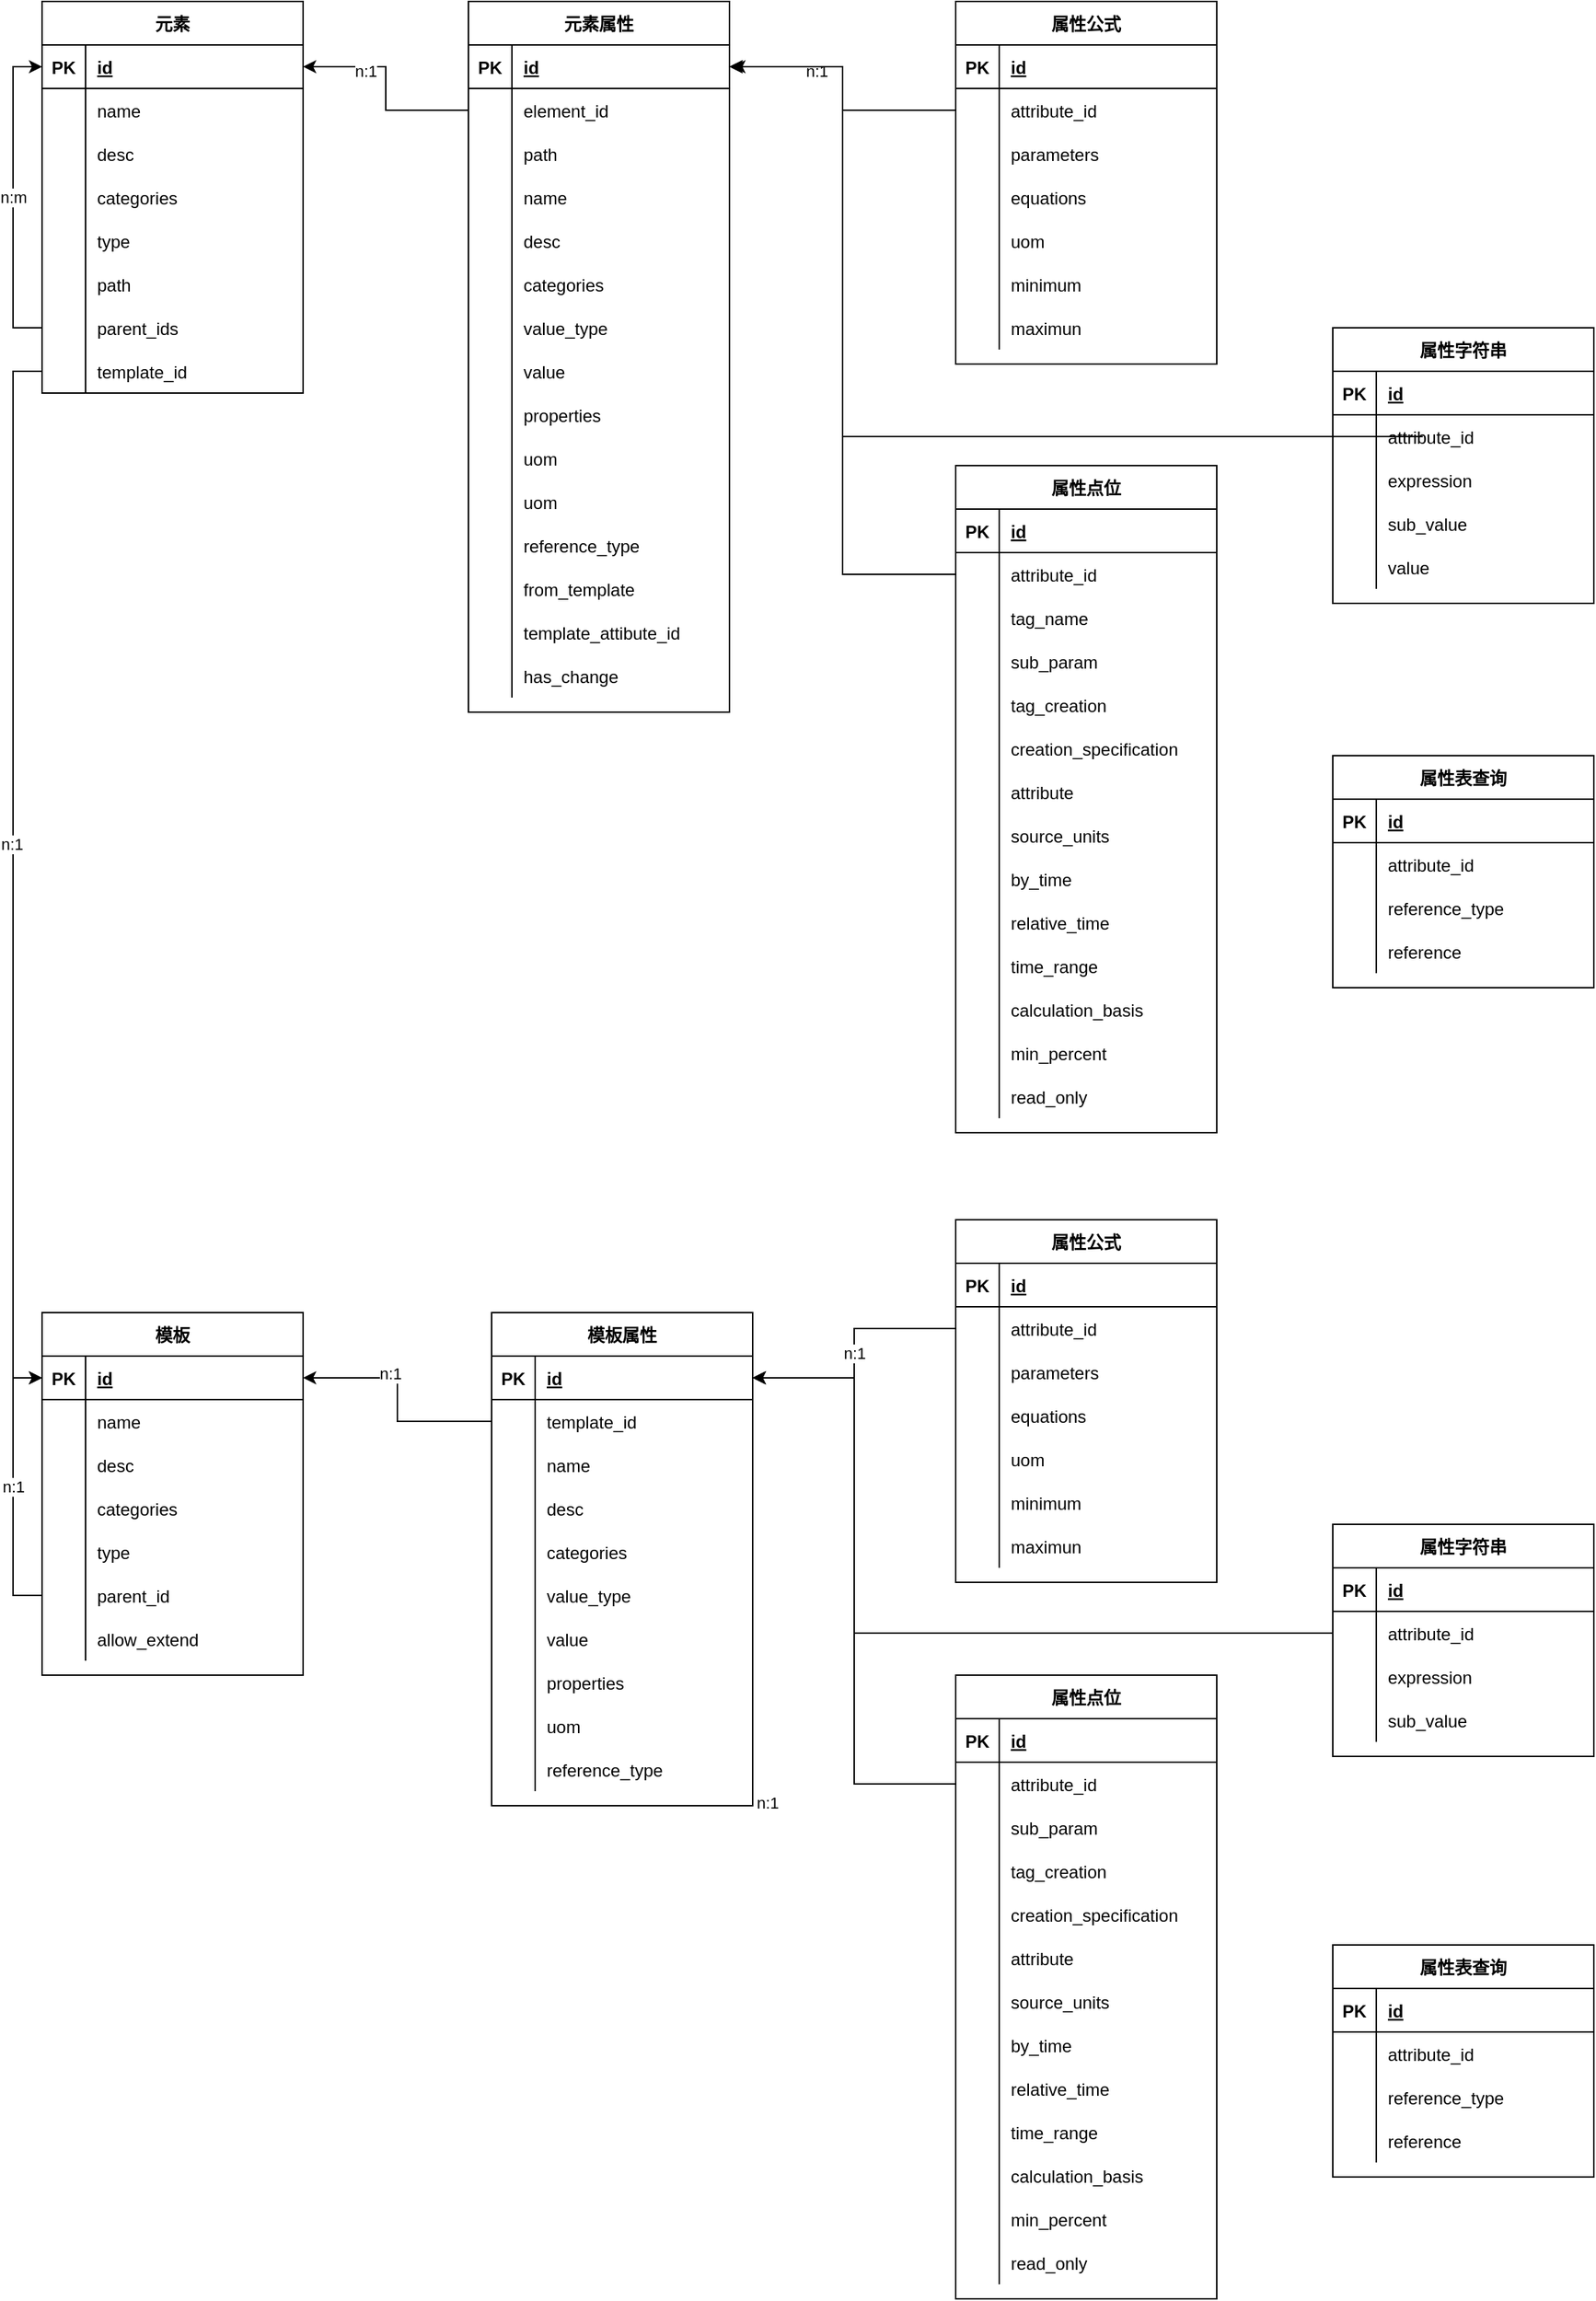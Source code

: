 <mxfile version="13.6.2" type="github">
  <diagram id="VBx-vUvQuSM0mf0TAdCE" name="Page-1">
    <mxGraphModel dx="1673" dy="908" grid="1" gridSize="10" guides="1" tooltips="1" connect="1" arrows="1" fold="1" page="1" pageScale="1" pageWidth="827" pageHeight="1169" math="0" shadow="0">
      <root>
        <mxCell id="0" />
        <mxCell id="1" parent="0" />
        <mxCell id="0dApOSbSjiUwqr4_Jw2K-44" style="edgeStyle=orthogonalEdgeStyle;rounded=0;orthogonalLoop=1;jettySize=auto;html=1;entryX=1;entryY=0.5;entryDx=0;entryDy=0;" parent="1" source="0dApOSbSjiUwqr4_Jw2K-23" target="0dApOSbSjiUwqr4_Jw2K-2" edge="1">
          <mxGeometry relative="1" as="geometry" />
        </mxCell>
        <mxCell id="0dApOSbSjiUwqr4_Jw2K-66" value="n:1" style="edgeLabel;html=1;align=center;verticalAlign=middle;resizable=0;points=[];" parent="0dApOSbSjiUwqr4_Jw2K-44" vertex="1" connectable="0">
          <mxGeometry x="0.413" y="3" relative="1" as="geometry">
            <mxPoint as="offset" />
          </mxGeometry>
        </mxCell>
        <mxCell id="0dApOSbSjiUwqr4_Jw2K-52" value="属性公式" style="shape=table;startSize=30;container=1;collapsible=1;childLayout=tableLayout;fixedRows=1;rowLines=0;fontStyle=1;align=center;resizeLast=1;" parent="1" vertex="1">
          <mxGeometry x="750" y="360" width="180" height="250" as="geometry" />
        </mxCell>
        <mxCell id="0dApOSbSjiUwqr4_Jw2K-53" value="" style="shape=partialRectangle;collapsible=0;dropTarget=0;pointerEvents=0;fillColor=none;top=0;left=0;bottom=1;right=0;points=[[0,0.5],[1,0.5]];portConstraint=eastwest;" parent="0dApOSbSjiUwqr4_Jw2K-52" vertex="1">
          <mxGeometry y="30" width="180" height="30" as="geometry" />
        </mxCell>
        <mxCell id="0dApOSbSjiUwqr4_Jw2K-54" value="PK" style="shape=partialRectangle;connectable=0;fillColor=none;top=0;left=0;bottom=0;right=0;fontStyle=1;overflow=hidden;" parent="0dApOSbSjiUwqr4_Jw2K-53" vertex="1">
          <mxGeometry width="30" height="30" as="geometry" />
        </mxCell>
        <mxCell id="0dApOSbSjiUwqr4_Jw2K-55" value="id" style="shape=partialRectangle;connectable=0;fillColor=none;top=0;left=0;bottom=0;right=0;align=left;spacingLeft=6;fontStyle=5;overflow=hidden;" parent="0dApOSbSjiUwqr4_Jw2K-53" vertex="1">
          <mxGeometry x="30" width="150" height="30" as="geometry" />
        </mxCell>
        <mxCell id="0dApOSbSjiUwqr4_Jw2K-56" value="" style="shape=partialRectangle;collapsible=0;dropTarget=0;pointerEvents=0;fillColor=none;top=0;left=0;bottom=0;right=0;points=[[0,0.5],[1,0.5]];portConstraint=eastwest;" parent="0dApOSbSjiUwqr4_Jw2K-52" vertex="1">
          <mxGeometry y="60" width="180" height="30" as="geometry" />
        </mxCell>
        <mxCell id="0dApOSbSjiUwqr4_Jw2K-57" value="" style="shape=partialRectangle;connectable=0;fillColor=none;top=0;left=0;bottom=0;right=0;editable=1;overflow=hidden;" parent="0dApOSbSjiUwqr4_Jw2K-56" vertex="1">
          <mxGeometry width="30" height="30" as="geometry" />
        </mxCell>
        <mxCell id="0dApOSbSjiUwqr4_Jw2K-58" value="attribute_id" style="shape=partialRectangle;connectable=0;fillColor=none;top=0;left=0;bottom=0;right=0;align=left;spacingLeft=6;overflow=hidden;" parent="0dApOSbSjiUwqr4_Jw2K-56" vertex="1">
          <mxGeometry x="30" width="150" height="30" as="geometry" />
        </mxCell>
        <mxCell id="MQQiha0cclyAz_pvqpFL-29" value="" style="shape=partialRectangle;collapsible=0;dropTarget=0;pointerEvents=0;fillColor=none;top=0;left=0;bottom=0;right=0;points=[[0,0.5],[1,0.5]];portConstraint=eastwest;" vertex="1" parent="0dApOSbSjiUwqr4_Jw2K-52">
          <mxGeometry y="90" width="180" height="30" as="geometry" />
        </mxCell>
        <mxCell id="MQQiha0cclyAz_pvqpFL-30" value="" style="shape=partialRectangle;connectable=0;fillColor=none;top=0;left=0;bottom=0;right=0;editable=1;overflow=hidden;" vertex="1" parent="MQQiha0cclyAz_pvqpFL-29">
          <mxGeometry width="30" height="30" as="geometry" />
        </mxCell>
        <mxCell id="MQQiha0cclyAz_pvqpFL-31" value="parameters" style="shape=partialRectangle;connectable=0;fillColor=none;top=0;left=0;bottom=0;right=0;align=left;spacingLeft=6;overflow=hidden;" vertex="1" parent="MQQiha0cclyAz_pvqpFL-29">
          <mxGeometry x="30" width="150" height="30" as="geometry" />
        </mxCell>
        <mxCell id="MQQiha0cclyAz_pvqpFL-32" value="" style="shape=partialRectangle;collapsible=0;dropTarget=0;pointerEvents=0;fillColor=none;top=0;left=0;bottom=0;right=0;points=[[0,0.5],[1,0.5]];portConstraint=eastwest;" vertex="1" parent="0dApOSbSjiUwqr4_Jw2K-52">
          <mxGeometry y="120" width="180" height="30" as="geometry" />
        </mxCell>
        <mxCell id="MQQiha0cclyAz_pvqpFL-33" value="" style="shape=partialRectangle;connectable=0;fillColor=none;top=0;left=0;bottom=0;right=0;editable=1;overflow=hidden;" vertex="1" parent="MQQiha0cclyAz_pvqpFL-32">
          <mxGeometry width="30" height="30" as="geometry" />
        </mxCell>
        <mxCell id="MQQiha0cclyAz_pvqpFL-34" value="equations" style="shape=partialRectangle;connectable=0;fillColor=none;top=0;left=0;bottom=0;right=0;align=left;spacingLeft=6;overflow=hidden;" vertex="1" parent="MQQiha0cclyAz_pvqpFL-32">
          <mxGeometry x="30" width="150" height="30" as="geometry" />
        </mxCell>
        <mxCell id="MQQiha0cclyAz_pvqpFL-309" value="" style="shape=partialRectangle;collapsible=0;dropTarget=0;pointerEvents=0;fillColor=none;top=0;left=0;bottom=0;right=0;points=[[0,0.5],[1,0.5]];portConstraint=eastwest;" vertex="1" parent="0dApOSbSjiUwqr4_Jw2K-52">
          <mxGeometry y="150" width="180" height="30" as="geometry" />
        </mxCell>
        <mxCell id="MQQiha0cclyAz_pvqpFL-310" value="" style="shape=partialRectangle;connectable=0;fillColor=none;top=0;left=0;bottom=0;right=0;editable=1;overflow=hidden;" vertex="1" parent="MQQiha0cclyAz_pvqpFL-309">
          <mxGeometry width="30" height="30" as="geometry" />
        </mxCell>
        <mxCell id="MQQiha0cclyAz_pvqpFL-311" value="uom" style="shape=partialRectangle;connectable=0;fillColor=none;top=0;left=0;bottom=0;right=0;align=left;spacingLeft=6;overflow=hidden;" vertex="1" parent="MQQiha0cclyAz_pvqpFL-309">
          <mxGeometry x="30" width="150" height="30" as="geometry" />
        </mxCell>
        <mxCell id="MQQiha0cclyAz_pvqpFL-312" value="" style="shape=partialRectangle;collapsible=0;dropTarget=0;pointerEvents=0;fillColor=none;top=0;left=0;bottom=0;right=0;points=[[0,0.5],[1,0.5]];portConstraint=eastwest;" vertex="1" parent="0dApOSbSjiUwqr4_Jw2K-52">
          <mxGeometry y="180" width="180" height="30" as="geometry" />
        </mxCell>
        <mxCell id="MQQiha0cclyAz_pvqpFL-313" value="" style="shape=partialRectangle;connectable=0;fillColor=none;top=0;left=0;bottom=0;right=0;editable=1;overflow=hidden;" vertex="1" parent="MQQiha0cclyAz_pvqpFL-312">
          <mxGeometry width="30" height="30" as="geometry" />
        </mxCell>
        <mxCell id="MQQiha0cclyAz_pvqpFL-314" value="minimum" style="shape=partialRectangle;connectable=0;fillColor=none;top=0;left=0;bottom=0;right=0;align=left;spacingLeft=6;overflow=hidden;" vertex="1" parent="MQQiha0cclyAz_pvqpFL-312">
          <mxGeometry x="30" width="150" height="30" as="geometry" />
        </mxCell>
        <mxCell id="MQQiha0cclyAz_pvqpFL-315" value="" style="shape=partialRectangle;collapsible=0;dropTarget=0;pointerEvents=0;fillColor=none;top=0;left=0;bottom=0;right=0;points=[[0,0.5],[1,0.5]];portConstraint=eastwest;" vertex="1" parent="0dApOSbSjiUwqr4_Jw2K-52">
          <mxGeometry y="210" width="180" height="30" as="geometry" />
        </mxCell>
        <mxCell id="MQQiha0cclyAz_pvqpFL-316" value="" style="shape=partialRectangle;connectable=0;fillColor=none;top=0;left=0;bottom=0;right=0;editable=1;overflow=hidden;" vertex="1" parent="MQQiha0cclyAz_pvqpFL-315">
          <mxGeometry width="30" height="30" as="geometry" />
        </mxCell>
        <mxCell id="MQQiha0cclyAz_pvqpFL-317" value="maximun" style="shape=partialRectangle;connectable=0;fillColor=none;top=0;left=0;bottom=0;right=0;align=left;spacingLeft=6;overflow=hidden;" vertex="1" parent="MQQiha0cclyAz_pvqpFL-315">
          <mxGeometry x="30" width="150" height="30" as="geometry" />
        </mxCell>
        <mxCell id="0dApOSbSjiUwqr4_Jw2K-1" value="元素" style="shape=table;startSize=30;container=1;collapsible=1;childLayout=tableLayout;fixedRows=1;rowLines=0;fontStyle=1;align=center;resizeLast=1;" parent="1" vertex="1">
          <mxGeometry x="120" y="360" width="180" height="270" as="geometry" />
        </mxCell>
        <mxCell id="0dApOSbSjiUwqr4_Jw2K-2" value="" style="shape=partialRectangle;collapsible=0;dropTarget=0;pointerEvents=0;fillColor=none;top=0;left=0;bottom=1;right=0;points=[[0,0.5],[1,0.5]];portConstraint=eastwest;" parent="0dApOSbSjiUwqr4_Jw2K-1" vertex="1">
          <mxGeometry y="30" width="180" height="30" as="geometry" />
        </mxCell>
        <mxCell id="0dApOSbSjiUwqr4_Jw2K-3" value="PK" style="shape=partialRectangle;connectable=0;fillColor=none;top=0;left=0;bottom=0;right=0;fontStyle=1;overflow=hidden;" parent="0dApOSbSjiUwqr4_Jw2K-2" vertex="1">
          <mxGeometry width="30" height="30" as="geometry" />
        </mxCell>
        <mxCell id="0dApOSbSjiUwqr4_Jw2K-4" value="id" style="shape=partialRectangle;connectable=0;fillColor=none;top=0;left=0;bottom=0;right=0;align=left;spacingLeft=6;fontStyle=5;overflow=hidden;" parent="0dApOSbSjiUwqr4_Jw2K-2" vertex="1">
          <mxGeometry x="30" width="150" height="30" as="geometry" />
        </mxCell>
        <mxCell id="0dApOSbSjiUwqr4_Jw2K-5" value="" style="shape=partialRectangle;collapsible=0;dropTarget=0;pointerEvents=0;fillColor=none;top=0;left=0;bottom=0;right=0;points=[[0,0.5],[1,0.5]];portConstraint=eastwest;" parent="0dApOSbSjiUwqr4_Jw2K-1" vertex="1">
          <mxGeometry y="60" width="180" height="30" as="geometry" />
        </mxCell>
        <mxCell id="0dApOSbSjiUwqr4_Jw2K-6" value="" style="shape=partialRectangle;connectable=0;fillColor=none;top=0;left=0;bottom=0;right=0;editable=1;overflow=hidden;" parent="0dApOSbSjiUwqr4_Jw2K-5" vertex="1">
          <mxGeometry width="30" height="30" as="geometry" />
        </mxCell>
        <mxCell id="0dApOSbSjiUwqr4_Jw2K-7" value="name" style="shape=partialRectangle;connectable=0;fillColor=none;top=0;left=0;bottom=0;right=0;align=left;spacingLeft=6;overflow=hidden;" parent="0dApOSbSjiUwqr4_Jw2K-5" vertex="1">
          <mxGeometry x="30" width="150" height="30" as="geometry" />
        </mxCell>
        <mxCell id="MQQiha0cclyAz_pvqpFL-294" value="" style="shape=partialRectangle;collapsible=0;dropTarget=0;pointerEvents=0;fillColor=none;top=0;left=0;bottom=0;right=0;points=[[0,0.5],[1,0.5]];portConstraint=eastwest;" vertex="1" parent="0dApOSbSjiUwqr4_Jw2K-1">
          <mxGeometry y="90" width="180" height="30" as="geometry" />
        </mxCell>
        <mxCell id="MQQiha0cclyAz_pvqpFL-295" value="" style="shape=partialRectangle;connectable=0;fillColor=none;top=0;left=0;bottom=0;right=0;editable=1;overflow=hidden;" vertex="1" parent="MQQiha0cclyAz_pvqpFL-294">
          <mxGeometry width="30" height="30" as="geometry" />
        </mxCell>
        <mxCell id="MQQiha0cclyAz_pvqpFL-296" value="desc" style="shape=partialRectangle;connectable=0;fillColor=none;top=0;left=0;bottom=0;right=0;align=left;spacingLeft=6;overflow=hidden;" vertex="1" parent="MQQiha0cclyAz_pvqpFL-294">
          <mxGeometry x="30" width="150" height="30" as="geometry" />
        </mxCell>
        <mxCell id="MQQiha0cclyAz_pvqpFL-297" value="" style="shape=partialRectangle;collapsible=0;dropTarget=0;pointerEvents=0;fillColor=none;top=0;left=0;bottom=0;right=0;points=[[0,0.5],[1,0.5]];portConstraint=eastwest;" vertex="1" parent="0dApOSbSjiUwqr4_Jw2K-1">
          <mxGeometry y="120" width="180" height="30" as="geometry" />
        </mxCell>
        <mxCell id="MQQiha0cclyAz_pvqpFL-298" value="" style="shape=partialRectangle;connectable=0;fillColor=none;top=0;left=0;bottom=0;right=0;editable=1;overflow=hidden;" vertex="1" parent="MQQiha0cclyAz_pvqpFL-297">
          <mxGeometry width="30" height="30" as="geometry" />
        </mxCell>
        <mxCell id="MQQiha0cclyAz_pvqpFL-299" value="categories" style="shape=partialRectangle;connectable=0;fillColor=none;top=0;left=0;bottom=0;right=0;align=left;spacingLeft=6;overflow=hidden;" vertex="1" parent="MQQiha0cclyAz_pvqpFL-297">
          <mxGeometry x="30" width="150" height="30" as="geometry" />
        </mxCell>
        <mxCell id="MQQiha0cclyAz_pvqpFL-300" value="" style="shape=partialRectangle;collapsible=0;dropTarget=0;pointerEvents=0;fillColor=none;top=0;left=0;bottom=0;right=0;points=[[0,0.5],[1,0.5]];portConstraint=eastwest;" vertex="1" parent="0dApOSbSjiUwqr4_Jw2K-1">
          <mxGeometry y="150" width="180" height="30" as="geometry" />
        </mxCell>
        <mxCell id="MQQiha0cclyAz_pvqpFL-301" value="" style="shape=partialRectangle;connectable=0;fillColor=none;top=0;left=0;bottom=0;right=0;editable=1;overflow=hidden;" vertex="1" parent="MQQiha0cclyAz_pvqpFL-300">
          <mxGeometry width="30" height="30" as="geometry" />
        </mxCell>
        <mxCell id="MQQiha0cclyAz_pvqpFL-302" value="type" style="shape=partialRectangle;connectable=0;fillColor=none;top=0;left=0;bottom=0;right=0;align=left;spacingLeft=6;overflow=hidden;" vertex="1" parent="MQQiha0cclyAz_pvqpFL-300">
          <mxGeometry x="30" width="150" height="30" as="geometry" />
        </mxCell>
        <mxCell id="0dApOSbSjiUwqr4_Jw2K-8" value="" style="shape=partialRectangle;collapsible=0;dropTarget=0;pointerEvents=0;fillColor=none;top=0;left=0;bottom=0;right=0;points=[[0,0.5],[1,0.5]];portConstraint=eastwest;" parent="0dApOSbSjiUwqr4_Jw2K-1" vertex="1">
          <mxGeometry y="180" width="180" height="30" as="geometry" />
        </mxCell>
        <mxCell id="0dApOSbSjiUwqr4_Jw2K-9" value="" style="shape=partialRectangle;connectable=0;fillColor=none;top=0;left=0;bottom=0;right=0;editable=1;overflow=hidden;" parent="0dApOSbSjiUwqr4_Jw2K-8" vertex="1">
          <mxGeometry width="30" height="30" as="geometry" />
        </mxCell>
        <mxCell id="0dApOSbSjiUwqr4_Jw2K-10" value="path" style="shape=partialRectangle;connectable=0;fillColor=none;top=0;left=0;bottom=0;right=0;align=left;spacingLeft=6;overflow=hidden;" parent="0dApOSbSjiUwqr4_Jw2K-8" vertex="1">
          <mxGeometry x="30" width="150" height="30" as="geometry" />
        </mxCell>
        <mxCell id="MQQiha0cclyAz_pvqpFL-160" value="n:m" style="edgeStyle=orthogonalEdgeStyle;rounded=0;orthogonalLoop=1;jettySize=auto;html=1;entryX=0;entryY=0.5;entryDx=0;entryDy=0;" edge="1" parent="0dApOSbSjiUwqr4_Jw2K-1" source="0dApOSbSjiUwqr4_Jw2K-11" target="0dApOSbSjiUwqr4_Jw2K-2">
          <mxGeometry relative="1" as="geometry" />
        </mxCell>
        <mxCell id="0dApOSbSjiUwqr4_Jw2K-11" value="" style="shape=partialRectangle;collapsible=0;dropTarget=0;pointerEvents=0;fillColor=none;top=0;left=0;bottom=0;right=0;points=[[0,0.5],[1,0.5]];portConstraint=eastwest;" parent="0dApOSbSjiUwqr4_Jw2K-1" vertex="1">
          <mxGeometry y="210" width="180" height="30" as="geometry" />
        </mxCell>
        <mxCell id="0dApOSbSjiUwqr4_Jw2K-12" value="" style="shape=partialRectangle;connectable=0;fillColor=none;top=0;left=0;bottom=0;right=0;editable=1;overflow=hidden;" parent="0dApOSbSjiUwqr4_Jw2K-11" vertex="1">
          <mxGeometry width="30" height="30" as="geometry" />
        </mxCell>
        <mxCell id="0dApOSbSjiUwqr4_Jw2K-13" value="parent_ids" style="shape=partialRectangle;connectable=0;fillColor=none;top=0;left=0;bottom=0;right=0;align=left;spacingLeft=6;overflow=hidden;" parent="0dApOSbSjiUwqr4_Jw2K-11" vertex="1">
          <mxGeometry x="30" width="150" height="30" as="geometry" />
        </mxCell>
        <mxCell id="0dApOSbSjiUwqr4_Jw2K-72" value="" style="shape=partialRectangle;collapsible=0;dropTarget=0;pointerEvents=0;fillColor=none;top=0;left=0;bottom=0;right=0;points=[[0,0.5],[1,0.5]];portConstraint=eastwest;" parent="0dApOSbSjiUwqr4_Jw2K-1" vertex="1">
          <mxGeometry y="240" width="180" height="30" as="geometry" />
        </mxCell>
        <mxCell id="0dApOSbSjiUwqr4_Jw2K-73" value="" style="shape=partialRectangle;connectable=0;fillColor=none;top=0;left=0;bottom=0;right=0;editable=1;overflow=hidden;" parent="0dApOSbSjiUwqr4_Jw2K-72" vertex="1">
          <mxGeometry width="30" height="30" as="geometry" />
        </mxCell>
        <mxCell id="0dApOSbSjiUwqr4_Jw2K-74" value="template_id" style="shape=partialRectangle;connectable=0;fillColor=none;top=0;left=0;bottom=0;right=0;align=left;spacingLeft=6;overflow=hidden;" parent="0dApOSbSjiUwqr4_Jw2K-72" vertex="1">
          <mxGeometry x="30" width="150" height="30" as="geometry" />
        </mxCell>
        <mxCell id="0dApOSbSjiUwqr4_Jw2K-19" value="元素属性" style="shape=table;startSize=30;container=1;collapsible=1;childLayout=tableLayout;fixedRows=1;rowLines=0;fontStyle=1;align=center;resizeLast=1;" parent="1" vertex="1">
          <mxGeometry x="414" y="360" width="180" height="490" as="geometry" />
        </mxCell>
        <mxCell id="0dApOSbSjiUwqr4_Jw2K-20" value="" style="shape=partialRectangle;collapsible=0;dropTarget=0;pointerEvents=0;fillColor=none;top=0;left=0;bottom=1;right=0;points=[[0,0.5],[1,0.5]];portConstraint=eastwest;" parent="0dApOSbSjiUwqr4_Jw2K-19" vertex="1">
          <mxGeometry y="30" width="180" height="30" as="geometry" />
        </mxCell>
        <mxCell id="0dApOSbSjiUwqr4_Jw2K-21" value="PK" style="shape=partialRectangle;connectable=0;fillColor=none;top=0;left=0;bottom=0;right=0;fontStyle=1;overflow=hidden;" parent="0dApOSbSjiUwqr4_Jw2K-20" vertex="1">
          <mxGeometry width="30" height="30" as="geometry" />
        </mxCell>
        <mxCell id="0dApOSbSjiUwqr4_Jw2K-22" value="id" style="shape=partialRectangle;connectable=0;fillColor=none;top=0;left=0;bottom=0;right=0;align=left;spacingLeft=6;fontStyle=5;overflow=hidden;" parent="0dApOSbSjiUwqr4_Jw2K-20" vertex="1">
          <mxGeometry x="30" width="150" height="30" as="geometry" />
        </mxCell>
        <mxCell id="0dApOSbSjiUwqr4_Jw2K-23" value="" style="shape=partialRectangle;collapsible=0;dropTarget=0;pointerEvents=0;fillColor=none;top=0;left=0;bottom=0;right=0;points=[[0,0.5],[1,0.5]];portConstraint=eastwest;" parent="0dApOSbSjiUwqr4_Jw2K-19" vertex="1">
          <mxGeometry y="60" width="180" height="30" as="geometry" />
        </mxCell>
        <mxCell id="0dApOSbSjiUwqr4_Jw2K-24" value="" style="shape=partialRectangle;connectable=0;fillColor=none;top=0;left=0;bottom=0;right=0;editable=1;overflow=hidden;" parent="0dApOSbSjiUwqr4_Jw2K-23" vertex="1">
          <mxGeometry width="30" height="30" as="geometry" />
        </mxCell>
        <mxCell id="0dApOSbSjiUwqr4_Jw2K-25" value="element_id" style="shape=partialRectangle;connectable=0;fillColor=none;top=0;left=0;bottom=0;right=0;align=left;spacingLeft=6;overflow=hidden;" parent="0dApOSbSjiUwqr4_Jw2K-23" vertex="1">
          <mxGeometry x="30" width="150" height="30" as="geometry" />
        </mxCell>
        <mxCell id="MQQiha0cclyAz_pvqpFL-36" value="" style="shape=partialRectangle;collapsible=0;dropTarget=0;pointerEvents=0;fillColor=none;top=0;left=0;bottom=0;right=0;points=[[0,0.5],[1,0.5]];portConstraint=eastwest;" vertex="1" parent="0dApOSbSjiUwqr4_Jw2K-19">
          <mxGeometry y="90" width="180" height="30" as="geometry" />
        </mxCell>
        <mxCell id="MQQiha0cclyAz_pvqpFL-37" value="" style="shape=partialRectangle;connectable=0;fillColor=none;top=0;left=0;bottom=0;right=0;editable=1;overflow=hidden;" vertex="1" parent="MQQiha0cclyAz_pvqpFL-36">
          <mxGeometry width="30" height="30" as="geometry" />
        </mxCell>
        <mxCell id="MQQiha0cclyAz_pvqpFL-38" value="path" style="shape=partialRectangle;connectable=0;fillColor=none;top=0;left=0;bottom=0;right=0;align=left;spacingLeft=6;overflow=hidden;" vertex="1" parent="MQQiha0cclyAz_pvqpFL-36">
          <mxGeometry x="30" width="150" height="30" as="geometry" />
        </mxCell>
        <mxCell id="0dApOSbSjiUwqr4_Jw2K-41" value="" style="shape=partialRectangle;collapsible=0;dropTarget=0;pointerEvents=0;fillColor=none;top=0;left=0;bottom=0;right=0;points=[[0,0.5],[1,0.5]];portConstraint=eastwest;" parent="0dApOSbSjiUwqr4_Jw2K-19" vertex="1">
          <mxGeometry y="120" width="180" height="30" as="geometry" />
        </mxCell>
        <mxCell id="0dApOSbSjiUwqr4_Jw2K-42" value="" style="shape=partialRectangle;connectable=0;fillColor=none;top=0;left=0;bottom=0;right=0;editable=1;overflow=hidden;" parent="0dApOSbSjiUwqr4_Jw2K-41" vertex="1">
          <mxGeometry width="30" height="30" as="geometry" />
        </mxCell>
        <mxCell id="0dApOSbSjiUwqr4_Jw2K-43" value="name" style="shape=partialRectangle;connectable=0;fillColor=none;top=0;left=0;bottom=0;right=0;align=left;spacingLeft=6;overflow=hidden;" parent="0dApOSbSjiUwqr4_Jw2K-41" vertex="1">
          <mxGeometry x="30" width="150" height="30" as="geometry" />
        </mxCell>
        <mxCell id="0dApOSbSjiUwqr4_Jw2K-26" value="" style="shape=partialRectangle;collapsible=0;dropTarget=0;pointerEvents=0;fillColor=none;top=0;left=0;bottom=0;right=0;points=[[0,0.5],[1,0.5]];portConstraint=eastwest;" parent="0dApOSbSjiUwqr4_Jw2K-19" vertex="1">
          <mxGeometry y="150" width="180" height="30" as="geometry" />
        </mxCell>
        <mxCell id="0dApOSbSjiUwqr4_Jw2K-27" value="" style="shape=partialRectangle;connectable=0;fillColor=none;top=0;left=0;bottom=0;right=0;editable=1;overflow=hidden;" parent="0dApOSbSjiUwqr4_Jw2K-26" vertex="1">
          <mxGeometry width="30" height="30" as="geometry" />
        </mxCell>
        <mxCell id="0dApOSbSjiUwqr4_Jw2K-28" value="desc" style="shape=partialRectangle;connectable=0;fillColor=none;top=0;left=0;bottom=0;right=0;align=left;spacingLeft=6;overflow=hidden;" parent="0dApOSbSjiUwqr4_Jw2K-26" vertex="1">
          <mxGeometry x="30" width="150" height="30" as="geometry" />
        </mxCell>
        <mxCell id="0dApOSbSjiUwqr4_Jw2K-29" value="" style="shape=partialRectangle;collapsible=0;dropTarget=0;pointerEvents=0;fillColor=none;top=0;left=0;bottom=0;right=0;points=[[0,0.5],[1,0.5]];portConstraint=eastwest;" parent="0dApOSbSjiUwqr4_Jw2K-19" vertex="1">
          <mxGeometry y="180" width="180" height="30" as="geometry" />
        </mxCell>
        <mxCell id="0dApOSbSjiUwqr4_Jw2K-30" value="" style="shape=partialRectangle;connectable=0;fillColor=none;top=0;left=0;bottom=0;right=0;editable=1;overflow=hidden;" parent="0dApOSbSjiUwqr4_Jw2K-29" vertex="1">
          <mxGeometry width="30" height="30" as="geometry" />
        </mxCell>
        <mxCell id="0dApOSbSjiUwqr4_Jw2K-31" value="categories" style="shape=partialRectangle;connectable=0;fillColor=none;top=0;left=0;bottom=0;right=0;align=left;spacingLeft=6;overflow=hidden;" parent="0dApOSbSjiUwqr4_Jw2K-29" vertex="1">
          <mxGeometry x="30" width="150" height="30" as="geometry" />
        </mxCell>
        <mxCell id="0dApOSbSjiUwqr4_Jw2K-32" value="" style="shape=partialRectangle;collapsible=0;dropTarget=0;pointerEvents=0;fillColor=none;top=0;left=0;bottom=0;right=0;points=[[0,0.5],[1,0.5]];portConstraint=eastwest;" parent="0dApOSbSjiUwqr4_Jw2K-19" vertex="1">
          <mxGeometry y="210" width="180" height="30" as="geometry" />
        </mxCell>
        <mxCell id="0dApOSbSjiUwqr4_Jw2K-33" value="" style="shape=partialRectangle;connectable=0;fillColor=none;top=0;left=0;bottom=0;right=0;editable=1;overflow=hidden;" parent="0dApOSbSjiUwqr4_Jw2K-32" vertex="1">
          <mxGeometry width="30" height="30" as="geometry" />
        </mxCell>
        <mxCell id="0dApOSbSjiUwqr4_Jw2K-34" value="value_type" style="shape=partialRectangle;connectable=0;fillColor=none;top=0;left=0;bottom=0;right=0;align=left;spacingLeft=6;overflow=hidden;" parent="0dApOSbSjiUwqr4_Jw2K-32" vertex="1">
          <mxGeometry x="30" width="150" height="30" as="geometry" />
        </mxCell>
        <mxCell id="0dApOSbSjiUwqr4_Jw2K-35" value="" style="shape=partialRectangle;collapsible=0;dropTarget=0;pointerEvents=0;fillColor=none;top=0;left=0;bottom=0;right=0;points=[[0,0.5],[1,0.5]];portConstraint=eastwest;" parent="0dApOSbSjiUwqr4_Jw2K-19" vertex="1">
          <mxGeometry y="240" width="180" height="30" as="geometry" />
        </mxCell>
        <mxCell id="0dApOSbSjiUwqr4_Jw2K-36" value="" style="shape=partialRectangle;connectable=0;fillColor=none;top=0;left=0;bottom=0;right=0;editable=1;overflow=hidden;" parent="0dApOSbSjiUwqr4_Jw2K-35" vertex="1">
          <mxGeometry width="30" height="30" as="geometry" />
        </mxCell>
        <mxCell id="0dApOSbSjiUwqr4_Jw2K-37" value="value" style="shape=partialRectangle;connectable=0;fillColor=none;top=0;left=0;bottom=0;right=0;align=left;spacingLeft=6;overflow=hidden;" parent="0dApOSbSjiUwqr4_Jw2K-35" vertex="1">
          <mxGeometry x="30" width="150" height="30" as="geometry" />
        </mxCell>
        <mxCell id="0dApOSbSjiUwqr4_Jw2K-49" value="" style="shape=partialRectangle;collapsible=0;dropTarget=0;pointerEvents=0;fillColor=none;top=0;left=0;bottom=0;right=0;points=[[0,0.5],[1,0.5]];portConstraint=eastwest;" parent="0dApOSbSjiUwqr4_Jw2K-19" vertex="1">
          <mxGeometry y="270" width="180" height="30" as="geometry" />
        </mxCell>
        <mxCell id="0dApOSbSjiUwqr4_Jw2K-50" value="" style="shape=partialRectangle;connectable=0;fillColor=none;top=0;left=0;bottom=0;right=0;editable=1;overflow=hidden;" parent="0dApOSbSjiUwqr4_Jw2K-49" vertex="1">
          <mxGeometry width="30" height="30" as="geometry" />
        </mxCell>
        <mxCell id="0dApOSbSjiUwqr4_Jw2K-51" value="properties" style="shape=partialRectangle;connectable=0;fillColor=none;top=0;left=0;bottom=0;right=0;align=left;spacingLeft=6;overflow=hidden;" parent="0dApOSbSjiUwqr4_Jw2K-49" vertex="1">
          <mxGeometry x="30" width="150" height="30" as="geometry" />
        </mxCell>
        <mxCell id="MQQiha0cclyAz_pvqpFL-318" value="" style="shape=partialRectangle;collapsible=0;dropTarget=0;pointerEvents=0;fillColor=none;top=0;left=0;bottom=0;right=0;points=[[0,0.5],[1,0.5]];portConstraint=eastwest;" vertex="1" parent="0dApOSbSjiUwqr4_Jw2K-19">
          <mxGeometry y="300" width="180" height="30" as="geometry" />
        </mxCell>
        <mxCell id="MQQiha0cclyAz_pvqpFL-319" value="" style="shape=partialRectangle;connectable=0;fillColor=none;top=0;left=0;bottom=0;right=0;editable=1;overflow=hidden;" vertex="1" parent="MQQiha0cclyAz_pvqpFL-318">
          <mxGeometry width="30" height="30" as="geometry" />
        </mxCell>
        <mxCell id="MQQiha0cclyAz_pvqpFL-320" value="uom" style="shape=partialRectangle;connectable=0;fillColor=none;top=0;left=0;bottom=0;right=0;align=left;spacingLeft=6;overflow=hidden;" vertex="1" parent="MQQiha0cclyAz_pvqpFL-318">
          <mxGeometry x="30" width="150" height="30" as="geometry" />
        </mxCell>
        <mxCell id="0dApOSbSjiUwqr4_Jw2K-69" value="" style="shape=partialRectangle;collapsible=0;dropTarget=0;pointerEvents=0;fillColor=none;top=0;left=0;bottom=0;right=0;points=[[0,0.5],[1,0.5]];portConstraint=eastwest;" parent="0dApOSbSjiUwqr4_Jw2K-19" vertex="1">
          <mxGeometry y="330" width="180" height="30" as="geometry" />
        </mxCell>
        <mxCell id="0dApOSbSjiUwqr4_Jw2K-70" value="" style="shape=partialRectangle;connectable=0;fillColor=none;top=0;left=0;bottom=0;right=0;editable=1;overflow=hidden;" parent="0dApOSbSjiUwqr4_Jw2K-69" vertex="1">
          <mxGeometry width="30" height="30" as="geometry" />
        </mxCell>
        <mxCell id="0dApOSbSjiUwqr4_Jw2K-71" value="uom" style="shape=partialRectangle;connectable=0;fillColor=none;top=0;left=0;bottom=0;right=0;align=left;spacingLeft=6;overflow=hidden;" parent="0dApOSbSjiUwqr4_Jw2K-69" vertex="1">
          <mxGeometry x="30" width="150" height="30" as="geometry" />
        </mxCell>
        <mxCell id="MQQiha0cclyAz_pvqpFL-39" value="" style="shape=partialRectangle;collapsible=0;dropTarget=0;pointerEvents=0;fillColor=none;top=0;left=0;bottom=0;right=0;points=[[0,0.5],[1,0.5]];portConstraint=eastwest;" vertex="1" parent="0dApOSbSjiUwqr4_Jw2K-19">
          <mxGeometry y="360" width="180" height="30" as="geometry" />
        </mxCell>
        <mxCell id="MQQiha0cclyAz_pvqpFL-40" value="" style="shape=partialRectangle;connectable=0;fillColor=none;top=0;left=0;bottom=0;right=0;editable=1;overflow=hidden;" vertex="1" parent="MQQiha0cclyAz_pvqpFL-39">
          <mxGeometry width="30" height="30" as="geometry" />
        </mxCell>
        <mxCell id="MQQiha0cclyAz_pvqpFL-41" value="reference_type" style="shape=partialRectangle;connectable=0;fillColor=none;top=0;left=0;bottom=0;right=0;align=left;spacingLeft=6;overflow=hidden;" vertex="1" parent="MQQiha0cclyAz_pvqpFL-39">
          <mxGeometry x="30" width="150" height="30" as="geometry" />
        </mxCell>
        <mxCell id="0dApOSbSjiUwqr4_Jw2K-75" value="" style="shape=partialRectangle;collapsible=0;dropTarget=0;pointerEvents=0;fillColor=none;top=0;left=0;bottom=0;right=0;points=[[0,0.5],[1,0.5]];portConstraint=eastwest;" parent="0dApOSbSjiUwqr4_Jw2K-19" vertex="1">
          <mxGeometry y="390" width="180" height="30" as="geometry" />
        </mxCell>
        <mxCell id="0dApOSbSjiUwqr4_Jw2K-76" value="" style="shape=partialRectangle;connectable=0;fillColor=none;top=0;left=0;bottom=0;right=0;editable=1;overflow=hidden;" parent="0dApOSbSjiUwqr4_Jw2K-75" vertex="1">
          <mxGeometry width="30" height="30" as="geometry" />
        </mxCell>
        <mxCell id="0dApOSbSjiUwqr4_Jw2K-77" value="from_template" style="shape=partialRectangle;connectable=0;fillColor=none;top=0;left=0;bottom=0;right=0;align=left;spacingLeft=6;overflow=hidden;" parent="0dApOSbSjiUwqr4_Jw2K-75" vertex="1">
          <mxGeometry x="30" width="150" height="30" as="geometry" />
        </mxCell>
        <mxCell id="0dApOSbSjiUwqr4_Jw2K-78" value="" style="shape=partialRectangle;collapsible=0;dropTarget=0;pointerEvents=0;fillColor=none;top=0;left=0;bottom=0;right=0;points=[[0,0.5],[1,0.5]];portConstraint=eastwest;" parent="0dApOSbSjiUwqr4_Jw2K-19" vertex="1">
          <mxGeometry y="420" width="180" height="30" as="geometry" />
        </mxCell>
        <mxCell id="0dApOSbSjiUwqr4_Jw2K-79" value="" style="shape=partialRectangle;connectable=0;fillColor=none;top=0;left=0;bottom=0;right=0;editable=1;overflow=hidden;" parent="0dApOSbSjiUwqr4_Jw2K-78" vertex="1">
          <mxGeometry width="30" height="30" as="geometry" />
        </mxCell>
        <mxCell id="0dApOSbSjiUwqr4_Jw2K-80" value="template_attibute_id" style="shape=partialRectangle;connectable=0;fillColor=none;top=0;left=0;bottom=0;right=0;align=left;spacingLeft=6;overflow=hidden;" parent="0dApOSbSjiUwqr4_Jw2K-78" vertex="1">
          <mxGeometry x="30" width="150" height="30" as="geometry" />
        </mxCell>
        <mxCell id="MQQiha0cclyAz_pvqpFL-95" value="" style="shape=partialRectangle;collapsible=0;dropTarget=0;pointerEvents=0;fillColor=none;top=0;left=0;bottom=0;right=0;points=[[0,0.5],[1,0.5]];portConstraint=eastwest;" vertex="1" parent="0dApOSbSjiUwqr4_Jw2K-19">
          <mxGeometry y="450" width="180" height="30" as="geometry" />
        </mxCell>
        <mxCell id="MQQiha0cclyAz_pvqpFL-96" value="" style="shape=partialRectangle;connectable=0;fillColor=none;top=0;left=0;bottom=0;right=0;editable=1;overflow=hidden;" vertex="1" parent="MQQiha0cclyAz_pvqpFL-95">
          <mxGeometry width="30" height="30" as="geometry" />
        </mxCell>
        <mxCell id="MQQiha0cclyAz_pvqpFL-97" value="has_change" style="shape=partialRectangle;connectable=0;fillColor=none;top=0;left=0;bottom=0;right=0;align=left;spacingLeft=6;overflow=hidden;" vertex="1" parent="MQQiha0cclyAz_pvqpFL-95">
          <mxGeometry x="30" width="150" height="30" as="geometry" />
        </mxCell>
        <mxCell id="MQQiha0cclyAz_pvqpFL-155" style="edgeStyle=orthogonalEdgeStyle;rounded=0;orthogonalLoop=1;jettySize=auto;html=1;entryX=0;entryY=0.5;entryDx=0;entryDy=0;" edge="1" parent="1" source="0dApOSbSjiUwqr4_Jw2K-72" target="MQQiha0cclyAz_pvqpFL-2">
          <mxGeometry relative="1" as="geometry" />
        </mxCell>
        <mxCell id="MQQiha0cclyAz_pvqpFL-156" value="n:1" style="edgeLabel;html=1;align=center;verticalAlign=middle;resizable=0;points=[];" vertex="1" connectable="0" parent="MQQiha0cclyAz_pvqpFL-155">
          <mxGeometry x="-0.059" y="-1" relative="1" as="geometry">
            <mxPoint as="offset" />
          </mxGeometry>
        </mxCell>
        <mxCell id="MQQiha0cclyAz_pvqpFL-158" style="edgeStyle=orthogonalEdgeStyle;rounded=0;orthogonalLoop=1;jettySize=auto;html=1;" edge="1" parent="1" source="0dApOSbSjiUwqr4_Jw2K-56" target="0dApOSbSjiUwqr4_Jw2K-20">
          <mxGeometry relative="1" as="geometry" />
        </mxCell>
        <mxCell id="MQQiha0cclyAz_pvqpFL-159" value="n:1" style="edgeLabel;html=1;align=center;verticalAlign=middle;resizable=0;points=[];" vertex="1" connectable="0" parent="MQQiha0cclyAz_pvqpFL-158">
          <mxGeometry x="0.362" y="3" relative="1" as="geometry">
            <mxPoint as="offset" />
          </mxGeometry>
        </mxCell>
        <mxCell id="MQQiha0cclyAz_pvqpFL-162" style="edgeStyle=orthogonalEdgeStyle;rounded=0;orthogonalLoop=1;jettySize=auto;html=1;exitX=0;exitY=0.5;exitDx=0;exitDy=0;entryX=1;entryY=0.5;entryDx=0;entryDy=0;" edge="1" parent="1" source="MQQiha0cclyAz_pvqpFL-56" target="MQQiha0cclyAz_pvqpFL-2">
          <mxGeometry relative="1" as="geometry" />
        </mxCell>
        <mxCell id="MQQiha0cclyAz_pvqpFL-163" value="n:1" style="edgeLabel;html=1;align=center;verticalAlign=middle;resizable=0;points=[];" vertex="1" connectable="0" parent="MQQiha0cclyAz_pvqpFL-162">
          <mxGeometry x="0.25" y="-3" relative="1" as="geometry">
            <mxPoint as="offset" />
          </mxGeometry>
        </mxCell>
        <mxCell id="MQQiha0cclyAz_pvqpFL-98" value="属性点位" style="shape=table;startSize=30;container=1;collapsible=1;childLayout=tableLayout;fixedRows=1;rowLines=0;fontStyle=1;align=center;resizeLast=1;" vertex="1" parent="1">
          <mxGeometry x="750" y="680" width="180" height="460" as="geometry" />
        </mxCell>
        <mxCell id="MQQiha0cclyAz_pvqpFL-99" value="" style="shape=partialRectangle;collapsible=0;dropTarget=0;pointerEvents=0;fillColor=none;top=0;left=0;bottom=1;right=0;points=[[0,0.5],[1,0.5]];portConstraint=eastwest;" vertex="1" parent="MQQiha0cclyAz_pvqpFL-98">
          <mxGeometry y="30" width="180" height="30" as="geometry" />
        </mxCell>
        <mxCell id="MQQiha0cclyAz_pvqpFL-100" value="PK" style="shape=partialRectangle;connectable=0;fillColor=none;top=0;left=0;bottom=0;right=0;fontStyle=1;overflow=hidden;" vertex="1" parent="MQQiha0cclyAz_pvqpFL-99">
          <mxGeometry width="30" height="30" as="geometry" />
        </mxCell>
        <mxCell id="MQQiha0cclyAz_pvqpFL-101" value="id" style="shape=partialRectangle;connectable=0;fillColor=none;top=0;left=0;bottom=0;right=0;align=left;spacingLeft=6;fontStyle=5;overflow=hidden;" vertex="1" parent="MQQiha0cclyAz_pvqpFL-99">
          <mxGeometry x="30" width="150" height="30" as="geometry" />
        </mxCell>
        <mxCell id="MQQiha0cclyAz_pvqpFL-102" value="" style="shape=partialRectangle;collapsible=0;dropTarget=0;pointerEvents=0;fillColor=none;top=0;left=0;bottom=0;right=0;points=[[0,0.5],[1,0.5]];portConstraint=eastwest;" vertex="1" parent="MQQiha0cclyAz_pvqpFL-98">
          <mxGeometry y="60" width="180" height="30" as="geometry" />
        </mxCell>
        <mxCell id="MQQiha0cclyAz_pvqpFL-103" value="" style="shape=partialRectangle;connectable=0;fillColor=none;top=0;left=0;bottom=0;right=0;editable=1;overflow=hidden;" vertex="1" parent="MQQiha0cclyAz_pvqpFL-102">
          <mxGeometry width="30" height="30" as="geometry" />
        </mxCell>
        <mxCell id="MQQiha0cclyAz_pvqpFL-104" value="attribute_id" style="shape=partialRectangle;connectable=0;fillColor=none;top=0;left=0;bottom=0;right=0;align=left;spacingLeft=6;overflow=hidden;" vertex="1" parent="MQQiha0cclyAz_pvqpFL-102">
          <mxGeometry x="30" width="150" height="30" as="geometry" />
        </mxCell>
        <mxCell id="MQQiha0cclyAz_pvqpFL-105" value="" style="shape=partialRectangle;collapsible=0;dropTarget=0;pointerEvents=0;fillColor=none;top=0;left=0;bottom=0;right=0;points=[[0,0.5],[1,0.5]];portConstraint=eastwest;" vertex="1" parent="MQQiha0cclyAz_pvqpFL-98">
          <mxGeometry y="90" width="180" height="30" as="geometry" />
        </mxCell>
        <mxCell id="MQQiha0cclyAz_pvqpFL-106" value="" style="shape=partialRectangle;connectable=0;fillColor=none;top=0;left=0;bottom=0;right=0;editable=1;overflow=hidden;" vertex="1" parent="MQQiha0cclyAz_pvqpFL-105">
          <mxGeometry width="30" height="30" as="geometry" />
        </mxCell>
        <mxCell id="MQQiha0cclyAz_pvqpFL-107" value="tag_name" style="shape=partialRectangle;connectable=0;fillColor=none;top=0;left=0;bottom=0;right=0;align=left;spacingLeft=6;overflow=hidden;" vertex="1" parent="MQQiha0cclyAz_pvqpFL-105">
          <mxGeometry x="30" width="150" height="30" as="geometry" />
        </mxCell>
        <mxCell id="MQQiha0cclyAz_pvqpFL-108" value="" style="shape=partialRectangle;collapsible=0;dropTarget=0;pointerEvents=0;fillColor=none;top=0;left=0;bottom=0;right=0;points=[[0,0.5],[1,0.5]];portConstraint=eastwest;" vertex="1" parent="MQQiha0cclyAz_pvqpFL-98">
          <mxGeometry y="120" width="180" height="30" as="geometry" />
        </mxCell>
        <mxCell id="MQQiha0cclyAz_pvqpFL-109" value="" style="shape=partialRectangle;connectable=0;fillColor=none;top=0;left=0;bottom=0;right=0;editable=1;overflow=hidden;" vertex="1" parent="MQQiha0cclyAz_pvqpFL-108">
          <mxGeometry width="30" height="30" as="geometry" />
        </mxCell>
        <mxCell id="MQQiha0cclyAz_pvqpFL-110" value="sub_param" style="shape=partialRectangle;connectable=0;fillColor=none;top=0;left=0;bottom=0;right=0;align=left;spacingLeft=6;overflow=hidden;" vertex="1" parent="MQQiha0cclyAz_pvqpFL-108">
          <mxGeometry x="30" width="150" height="30" as="geometry" />
        </mxCell>
        <mxCell id="MQQiha0cclyAz_pvqpFL-326" value="" style="shape=partialRectangle;collapsible=0;dropTarget=0;pointerEvents=0;fillColor=none;top=0;left=0;bottom=0;right=0;points=[[0,0.5],[1,0.5]];portConstraint=eastwest;" vertex="1" parent="MQQiha0cclyAz_pvqpFL-98">
          <mxGeometry y="150" width="180" height="30" as="geometry" />
        </mxCell>
        <mxCell id="MQQiha0cclyAz_pvqpFL-327" value="" style="shape=partialRectangle;connectable=0;fillColor=none;top=0;left=0;bottom=0;right=0;editable=1;overflow=hidden;" vertex="1" parent="MQQiha0cclyAz_pvqpFL-326">
          <mxGeometry width="30" height="30" as="geometry" />
        </mxCell>
        <mxCell id="MQQiha0cclyAz_pvqpFL-328" value="tag_creation" style="shape=partialRectangle;connectable=0;fillColor=none;top=0;left=0;bottom=0;right=0;align=left;spacingLeft=6;overflow=hidden;" vertex="1" parent="MQQiha0cclyAz_pvqpFL-326">
          <mxGeometry x="30" width="150" height="30" as="geometry" />
        </mxCell>
        <mxCell id="MQQiha0cclyAz_pvqpFL-329" value="" style="shape=partialRectangle;collapsible=0;dropTarget=0;pointerEvents=0;fillColor=none;top=0;left=0;bottom=0;right=0;points=[[0,0.5],[1,0.5]];portConstraint=eastwest;" vertex="1" parent="MQQiha0cclyAz_pvqpFL-98">
          <mxGeometry y="180" width="180" height="30" as="geometry" />
        </mxCell>
        <mxCell id="MQQiha0cclyAz_pvqpFL-330" value="" style="shape=partialRectangle;connectable=0;fillColor=none;top=0;left=0;bottom=0;right=0;editable=1;overflow=hidden;" vertex="1" parent="MQQiha0cclyAz_pvqpFL-329">
          <mxGeometry width="30" height="30" as="geometry" />
        </mxCell>
        <mxCell id="MQQiha0cclyAz_pvqpFL-331" value="creation_specification" style="shape=partialRectangle;connectable=0;fillColor=none;top=0;left=0;bottom=0;right=0;align=left;spacingLeft=6;overflow=hidden;" vertex="1" parent="MQQiha0cclyAz_pvqpFL-329">
          <mxGeometry x="30" width="150" height="30" as="geometry" />
        </mxCell>
        <mxCell id="MQQiha0cclyAz_pvqpFL-332" value="" style="shape=partialRectangle;collapsible=0;dropTarget=0;pointerEvents=0;fillColor=none;top=0;left=0;bottom=0;right=0;points=[[0,0.5],[1,0.5]];portConstraint=eastwest;" vertex="1" parent="MQQiha0cclyAz_pvqpFL-98">
          <mxGeometry y="210" width="180" height="30" as="geometry" />
        </mxCell>
        <mxCell id="MQQiha0cclyAz_pvqpFL-333" value="" style="shape=partialRectangle;connectable=0;fillColor=none;top=0;left=0;bottom=0;right=0;editable=1;overflow=hidden;" vertex="1" parent="MQQiha0cclyAz_pvqpFL-332">
          <mxGeometry width="30" height="30" as="geometry" />
        </mxCell>
        <mxCell id="MQQiha0cclyAz_pvqpFL-334" value="attribute" style="shape=partialRectangle;connectable=0;fillColor=none;top=0;left=0;bottom=0;right=0;align=left;spacingLeft=6;overflow=hidden;" vertex="1" parent="MQQiha0cclyAz_pvqpFL-332">
          <mxGeometry x="30" width="150" height="30" as="geometry" />
        </mxCell>
        <mxCell id="MQQiha0cclyAz_pvqpFL-335" value="" style="shape=partialRectangle;collapsible=0;dropTarget=0;pointerEvents=0;fillColor=none;top=0;left=0;bottom=0;right=0;points=[[0,0.5],[1,0.5]];portConstraint=eastwest;" vertex="1" parent="MQQiha0cclyAz_pvqpFL-98">
          <mxGeometry y="240" width="180" height="30" as="geometry" />
        </mxCell>
        <mxCell id="MQQiha0cclyAz_pvqpFL-336" value="" style="shape=partialRectangle;connectable=0;fillColor=none;top=0;left=0;bottom=0;right=0;editable=1;overflow=hidden;" vertex="1" parent="MQQiha0cclyAz_pvqpFL-335">
          <mxGeometry width="30" height="30" as="geometry" />
        </mxCell>
        <mxCell id="MQQiha0cclyAz_pvqpFL-337" value="source_units" style="shape=partialRectangle;connectable=0;fillColor=none;top=0;left=0;bottom=0;right=0;align=left;spacingLeft=6;overflow=hidden;" vertex="1" parent="MQQiha0cclyAz_pvqpFL-335">
          <mxGeometry x="30" width="150" height="30" as="geometry" />
        </mxCell>
        <mxCell id="MQQiha0cclyAz_pvqpFL-338" value="" style="shape=partialRectangle;collapsible=0;dropTarget=0;pointerEvents=0;fillColor=none;top=0;left=0;bottom=0;right=0;points=[[0,0.5],[1,0.5]];portConstraint=eastwest;" vertex="1" parent="MQQiha0cclyAz_pvqpFL-98">
          <mxGeometry y="270" width="180" height="30" as="geometry" />
        </mxCell>
        <mxCell id="MQQiha0cclyAz_pvqpFL-339" value="" style="shape=partialRectangle;connectable=0;fillColor=none;top=0;left=0;bottom=0;right=0;editable=1;overflow=hidden;" vertex="1" parent="MQQiha0cclyAz_pvqpFL-338">
          <mxGeometry width="30" height="30" as="geometry" />
        </mxCell>
        <mxCell id="MQQiha0cclyAz_pvqpFL-340" value="by_time" style="shape=partialRectangle;connectable=0;fillColor=none;top=0;left=0;bottom=0;right=0;align=left;spacingLeft=6;overflow=hidden;" vertex="1" parent="MQQiha0cclyAz_pvqpFL-338">
          <mxGeometry x="30" width="150" height="30" as="geometry" />
        </mxCell>
        <mxCell id="MQQiha0cclyAz_pvqpFL-341" value="" style="shape=partialRectangle;collapsible=0;dropTarget=0;pointerEvents=0;fillColor=none;top=0;left=0;bottom=0;right=0;points=[[0,0.5],[1,0.5]];portConstraint=eastwest;" vertex="1" parent="MQQiha0cclyAz_pvqpFL-98">
          <mxGeometry y="300" width="180" height="30" as="geometry" />
        </mxCell>
        <mxCell id="MQQiha0cclyAz_pvqpFL-342" value="" style="shape=partialRectangle;connectable=0;fillColor=none;top=0;left=0;bottom=0;right=0;editable=1;overflow=hidden;" vertex="1" parent="MQQiha0cclyAz_pvqpFL-341">
          <mxGeometry width="30" height="30" as="geometry" />
        </mxCell>
        <mxCell id="MQQiha0cclyAz_pvqpFL-343" value="relative_time" style="shape=partialRectangle;connectable=0;fillColor=none;top=0;left=0;bottom=0;right=0;align=left;spacingLeft=6;overflow=hidden;" vertex="1" parent="MQQiha0cclyAz_pvqpFL-341">
          <mxGeometry x="30" width="150" height="30" as="geometry" />
        </mxCell>
        <mxCell id="MQQiha0cclyAz_pvqpFL-344" value="" style="shape=partialRectangle;collapsible=0;dropTarget=0;pointerEvents=0;fillColor=none;top=0;left=0;bottom=0;right=0;points=[[0,0.5],[1,0.5]];portConstraint=eastwest;" vertex="1" parent="MQQiha0cclyAz_pvqpFL-98">
          <mxGeometry y="330" width="180" height="30" as="geometry" />
        </mxCell>
        <mxCell id="MQQiha0cclyAz_pvqpFL-345" value="" style="shape=partialRectangle;connectable=0;fillColor=none;top=0;left=0;bottom=0;right=0;editable=1;overflow=hidden;" vertex="1" parent="MQQiha0cclyAz_pvqpFL-344">
          <mxGeometry width="30" height="30" as="geometry" />
        </mxCell>
        <mxCell id="MQQiha0cclyAz_pvqpFL-346" value="time_range" style="shape=partialRectangle;connectable=0;fillColor=none;top=0;left=0;bottom=0;right=0;align=left;spacingLeft=6;overflow=hidden;" vertex="1" parent="MQQiha0cclyAz_pvqpFL-344">
          <mxGeometry x="30" width="150" height="30" as="geometry" />
        </mxCell>
        <mxCell id="MQQiha0cclyAz_pvqpFL-350" value="" style="shape=partialRectangle;collapsible=0;dropTarget=0;pointerEvents=0;fillColor=none;top=0;left=0;bottom=0;right=0;points=[[0,0.5],[1,0.5]];portConstraint=eastwest;" vertex="1" parent="MQQiha0cclyAz_pvqpFL-98">
          <mxGeometry y="360" width="180" height="30" as="geometry" />
        </mxCell>
        <mxCell id="MQQiha0cclyAz_pvqpFL-351" value="" style="shape=partialRectangle;connectable=0;fillColor=none;top=0;left=0;bottom=0;right=0;editable=1;overflow=hidden;" vertex="1" parent="MQQiha0cclyAz_pvqpFL-350">
          <mxGeometry width="30" height="30" as="geometry" />
        </mxCell>
        <mxCell id="MQQiha0cclyAz_pvqpFL-352" value="calculation_basis" style="shape=partialRectangle;connectable=0;fillColor=none;top=0;left=0;bottom=0;right=0;align=left;spacingLeft=6;overflow=hidden;" vertex="1" parent="MQQiha0cclyAz_pvqpFL-350">
          <mxGeometry x="30" width="150" height="30" as="geometry" />
        </mxCell>
        <mxCell id="MQQiha0cclyAz_pvqpFL-353" value="" style="shape=partialRectangle;collapsible=0;dropTarget=0;pointerEvents=0;fillColor=none;top=0;left=0;bottom=0;right=0;points=[[0,0.5],[1,0.5]];portConstraint=eastwest;" vertex="1" parent="MQQiha0cclyAz_pvqpFL-98">
          <mxGeometry y="390" width="180" height="30" as="geometry" />
        </mxCell>
        <mxCell id="MQQiha0cclyAz_pvqpFL-354" value="" style="shape=partialRectangle;connectable=0;fillColor=none;top=0;left=0;bottom=0;right=0;editable=1;overflow=hidden;" vertex="1" parent="MQQiha0cclyAz_pvqpFL-353">
          <mxGeometry width="30" height="30" as="geometry" />
        </mxCell>
        <mxCell id="MQQiha0cclyAz_pvqpFL-355" value="min_percent" style="shape=partialRectangle;connectable=0;fillColor=none;top=0;left=0;bottom=0;right=0;align=left;spacingLeft=6;overflow=hidden;" vertex="1" parent="MQQiha0cclyAz_pvqpFL-353">
          <mxGeometry x="30" width="150" height="30" as="geometry" />
        </mxCell>
        <mxCell id="MQQiha0cclyAz_pvqpFL-347" value="" style="shape=partialRectangle;collapsible=0;dropTarget=0;pointerEvents=0;fillColor=none;top=0;left=0;bottom=0;right=0;points=[[0,0.5],[1,0.5]];portConstraint=eastwest;" vertex="1" parent="MQQiha0cclyAz_pvqpFL-98">
          <mxGeometry y="420" width="180" height="30" as="geometry" />
        </mxCell>
        <mxCell id="MQQiha0cclyAz_pvqpFL-348" value="" style="shape=partialRectangle;connectable=0;fillColor=none;top=0;left=0;bottom=0;right=0;editable=1;overflow=hidden;" vertex="1" parent="MQQiha0cclyAz_pvqpFL-347">
          <mxGeometry width="30" height="30" as="geometry" />
        </mxCell>
        <mxCell id="MQQiha0cclyAz_pvqpFL-349" value="read_only" style="shape=partialRectangle;connectable=0;fillColor=none;top=0;left=0;bottom=0;right=0;align=left;spacingLeft=6;overflow=hidden;" vertex="1" parent="MQQiha0cclyAz_pvqpFL-347">
          <mxGeometry x="30" width="150" height="30" as="geometry" />
        </mxCell>
        <mxCell id="MQQiha0cclyAz_pvqpFL-325" style="edgeStyle=orthogonalEdgeStyle;rounded=0;orthogonalLoop=1;jettySize=auto;html=1;entryX=1;entryY=0.5;entryDx=0;entryDy=0;exitX=0;exitY=0.5;exitDx=0;exitDy=0;" edge="1" parent="1" source="MQQiha0cclyAz_pvqpFL-102" target="0dApOSbSjiUwqr4_Jw2K-20">
          <mxGeometry relative="1" as="geometry" />
        </mxCell>
        <mxCell id="MQQiha0cclyAz_pvqpFL-356" style="edgeStyle=orthogonalEdgeStyle;rounded=0;orthogonalLoop=1;jettySize=auto;html=1;entryX=1;entryY=0.5;entryDx=0;entryDy=0;" edge="1" parent="1">
          <mxGeometry relative="1" as="geometry">
            <mxPoint x="1072.0" y="660" as="sourcePoint" />
            <mxPoint x="596" y="405" as="targetPoint" />
            <Array as="points">
              <mxPoint x="672" y="660" />
              <mxPoint x="672" y="405" />
            </Array>
          </mxGeometry>
        </mxCell>
        <mxCell id="MQQiha0cclyAz_pvqpFL-111" value="属性字符串" style="shape=table;startSize=30;container=1;collapsible=1;childLayout=tableLayout;fixedRows=1;rowLines=0;fontStyle=1;align=center;resizeLast=1;" vertex="1" parent="1">
          <mxGeometry x="1010" y="585" width="180" height="190" as="geometry" />
        </mxCell>
        <mxCell id="MQQiha0cclyAz_pvqpFL-112" value="" style="shape=partialRectangle;collapsible=0;dropTarget=0;pointerEvents=0;fillColor=none;top=0;left=0;bottom=1;right=0;points=[[0,0.5],[1,0.5]];portConstraint=eastwest;" vertex="1" parent="MQQiha0cclyAz_pvqpFL-111">
          <mxGeometry y="30" width="180" height="30" as="geometry" />
        </mxCell>
        <mxCell id="MQQiha0cclyAz_pvqpFL-113" value="PK" style="shape=partialRectangle;connectable=0;fillColor=none;top=0;left=0;bottom=0;right=0;fontStyle=1;overflow=hidden;" vertex="1" parent="MQQiha0cclyAz_pvqpFL-112">
          <mxGeometry width="30" height="30" as="geometry" />
        </mxCell>
        <mxCell id="MQQiha0cclyAz_pvqpFL-114" value="id" style="shape=partialRectangle;connectable=0;fillColor=none;top=0;left=0;bottom=0;right=0;align=left;spacingLeft=6;fontStyle=5;overflow=hidden;" vertex="1" parent="MQQiha0cclyAz_pvqpFL-112">
          <mxGeometry x="30" width="150" height="30" as="geometry" />
        </mxCell>
        <mxCell id="MQQiha0cclyAz_pvqpFL-115" value="" style="shape=partialRectangle;collapsible=0;dropTarget=0;pointerEvents=0;fillColor=none;top=0;left=0;bottom=0;right=0;points=[[0,0.5],[1,0.5]];portConstraint=eastwest;" vertex="1" parent="MQQiha0cclyAz_pvqpFL-111">
          <mxGeometry y="60" width="180" height="30" as="geometry" />
        </mxCell>
        <mxCell id="MQQiha0cclyAz_pvqpFL-116" value="" style="shape=partialRectangle;connectable=0;fillColor=none;top=0;left=0;bottom=0;right=0;editable=1;overflow=hidden;" vertex="1" parent="MQQiha0cclyAz_pvqpFL-115">
          <mxGeometry width="30" height="30" as="geometry" />
        </mxCell>
        <mxCell id="MQQiha0cclyAz_pvqpFL-117" value="attribute_id" style="shape=partialRectangle;connectable=0;fillColor=none;top=0;left=0;bottom=0;right=0;align=left;spacingLeft=6;overflow=hidden;" vertex="1" parent="MQQiha0cclyAz_pvqpFL-115">
          <mxGeometry x="30" width="150" height="30" as="geometry" />
        </mxCell>
        <mxCell id="MQQiha0cclyAz_pvqpFL-118" value="" style="shape=partialRectangle;collapsible=0;dropTarget=0;pointerEvents=0;fillColor=none;top=0;left=0;bottom=0;right=0;points=[[0,0.5],[1,0.5]];portConstraint=eastwest;" vertex="1" parent="MQQiha0cclyAz_pvqpFL-111">
          <mxGeometry y="90" width="180" height="30" as="geometry" />
        </mxCell>
        <mxCell id="MQQiha0cclyAz_pvqpFL-119" value="" style="shape=partialRectangle;connectable=0;fillColor=none;top=0;left=0;bottom=0;right=0;editable=1;overflow=hidden;" vertex="1" parent="MQQiha0cclyAz_pvqpFL-118">
          <mxGeometry width="30" height="30" as="geometry" />
        </mxCell>
        <mxCell id="MQQiha0cclyAz_pvqpFL-120" value="expression" style="shape=partialRectangle;connectable=0;fillColor=none;top=0;left=0;bottom=0;right=0;align=left;spacingLeft=6;overflow=hidden;" vertex="1" parent="MQQiha0cclyAz_pvqpFL-118">
          <mxGeometry x="30" width="150" height="30" as="geometry" />
        </mxCell>
        <mxCell id="MQQiha0cclyAz_pvqpFL-121" value="" style="shape=partialRectangle;collapsible=0;dropTarget=0;pointerEvents=0;fillColor=none;top=0;left=0;bottom=0;right=0;points=[[0,0.5],[1,0.5]];portConstraint=eastwest;" vertex="1" parent="MQQiha0cclyAz_pvqpFL-111">
          <mxGeometry y="120" width="180" height="30" as="geometry" />
        </mxCell>
        <mxCell id="MQQiha0cclyAz_pvqpFL-122" value="" style="shape=partialRectangle;connectable=0;fillColor=none;top=0;left=0;bottom=0;right=0;editable=1;overflow=hidden;" vertex="1" parent="MQQiha0cclyAz_pvqpFL-121">
          <mxGeometry width="30" height="30" as="geometry" />
        </mxCell>
        <mxCell id="MQQiha0cclyAz_pvqpFL-123" value="sub_value" style="shape=partialRectangle;connectable=0;fillColor=none;top=0;left=0;bottom=0;right=0;align=left;spacingLeft=6;overflow=hidden;" vertex="1" parent="MQQiha0cclyAz_pvqpFL-121">
          <mxGeometry x="30" width="150" height="30" as="geometry" />
        </mxCell>
        <mxCell id="MQQiha0cclyAz_pvqpFL-357" value="" style="shape=partialRectangle;collapsible=0;dropTarget=0;pointerEvents=0;fillColor=none;top=0;left=0;bottom=0;right=0;points=[[0,0.5],[1,0.5]];portConstraint=eastwest;" vertex="1" parent="MQQiha0cclyAz_pvqpFL-111">
          <mxGeometry y="150" width="180" height="30" as="geometry" />
        </mxCell>
        <mxCell id="MQQiha0cclyAz_pvqpFL-358" value="" style="shape=partialRectangle;connectable=0;fillColor=none;top=0;left=0;bottom=0;right=0;editable=1;overflow=hidden;" vertex="1" parent="MQQiha0cclyAz_pvqpFL-357">
          <mxGeometry width="30" height="30" as="geometry" />
        </mxCell>
        <mxCell id="MQQiha0cclyAz_pvqpFL-359" value="value" style="shape=partialRectangle;connectable=0;fillColor=none;top=0;left=0;bottom=0;right=0;align=left;spacingLeft=6;overflow=hidden;" vertex="1" parent="MQQiha0cclyAz_pvqpFL-357">
          <mxGeometry x="30" width="150" height="30" as="geometry" />
        </mxCell>
        <mxCell id="MQQiha0cclyAz_pvqpFL-411" value="n:1" style="edgeLabel;html=1;align=center;verticalAlign=middle;resizable=0;points=[];" vertex="1" connectable="0" parent="1">
          <mxGeometry x="620" y="1602" as="geometry" />
        </mxCell>
        <mxCell id="MQQiha0cclyAz_pvqpFL-455" value="n:1" style="edgeStyle=orthogonalEdgeStyle;rounded=0;orthogonalLoop=1;jettySize=auto;html=1;entryX=1;entryY=0.5;entryDx=0;entryDy=0;" edge="1" parent="1" source="MQQiha0cclyAz_pvqpFL-364" target="MQQiha0cclyAz_pvqpFL-53">
          <mxGeometry relative="1" as="geometry" />
        </mxCell>
        <mxCell id="MQQiha0cclyAz_pvqpFL-458" style="edgeStyle=orthogonalEdgeStyle;rounded=0;orthogonalLoop=1;jettySize=auto;html=1;entryX=1;entryY=0.5;entryDx=0;entryDy=0;" edge="1" parent="1" source="MQQiha0cclyAz_pvqpFL-386" target="MQQiha0cclyAz_pvqpFL-53">
          <mxGeometry relative="1" as="geometry">
            <Array as="points">
              <mxPoint x="680" y="1485" />
              <mxPoint x="680" y="1309" />
            </Array>
          </mxGeometry>
        </mxCell>
        <mxCell id="MQQiha0cclyAz_pvqpFL-462" style="edgeStyle=orthogonalEdgeStyle;rounded=0;orthogonalLoop=1;jettySize=auto;html=1;entryX=1;entryY=0.5;entryDx=0;entryDy=0;" edge="1" parent="1" source="MQQiha0cclyAz_pvqpFL-416" target="MQQiha0cclyAz_pvqpFL-53">
          <mxGeometry relative="1" as="geometry" />
        </mxCell>
        <mxCell id="MQQiha0cclyAz_pvqpFL-1" value="模板" style="shape=table;startSize=30;container=1;collapsible=1;childLayout=tableLayout;fixedRows=1;rowLines=0;fontStyle=1;align=center;resizeLast=1;" vertex="1" parent="1">
          <mxGeometry x="120" y="1264" width="180" height="250" as="geometry" />
        </mxCell>
        <mxCell id="MQQiha0cclyAz_pvqpFL-2" value="" style="shape=partialRectangle;collapsible=0;dropTarget=0;pointerEvents=0;fillColor=none;top=0;left=0;bottom=1;right=0;points=[[0,0.5],[1,0.5]];portConstraint=eastwest;" vertex="1" parent="MQQiha0cclyAz_pvqpFL-1">
          <mxGeometry y="30" width="180" height="30" as="geometry" />
        </mxCell>
        <mxCell id="MQQiha0cclyAz_pvqpFL-3" value="PK" style="shape=partialRectangle;connectable=0;fillColor=none;top=0;left=0;bottom=0;right=0;fontStyle=1;overflow=hidden;" vertex="1" parent="MQQiha0cclyAz_pvqpFL-2">
          <mxGeometry width="30" height="30" as="geometry" />
        </mxCell>
        <mxCell id="MQQiha0cclyAz_pvqpFL-4" value="id" style="shape=partialRectangle;connectable=0;fillColor=none;top=0;left=0;bottom=0;right=0;align=left;spacingLeft=6;fontStyle=5;overflow=hidden;" vertex="1" parent="MQQiha0cclyAz_pvqpFL-2">
          <mxGeometry x="30" width="150" height="30" as="geometry" />
        </mxCell>
        <mxCell id="MQQiha0cclyAz_pvqpFL-5" value="" style="shape=partialRectangle;collapsible=0;dropTarget=0;pointerEvents=0;fillColor=none;top=0;left=0;bottom=0;right=0;points=[[0,0.5],[1,0.5]];portConstraint=eastwest;" vertex="1" parent="MQQiha0cclyAz_pvqpFL-1">
          <mxGeometry y="60" width="180" height="30" as="geometry" />
        </mxCell>
        <mxCell id="MQQiha0cclyAz_pvqpFL-6" value="" style="shape=partialRectangle;connectable=0;fillColor=none;top=0;left=0;bottom=0;right=0;editable=1;overflow=hidden;" vertex="1" parent="MQQiha0cclyAz_pvqpFL-5">
          <mxGeometry width="30" height="30" as="geometry" />
        </mxCell>
        <mxCell id="MQQiha0cclyAz_pvqpFL-7" value="name" style="shape=partialRectangle;connectable=0;fillColor=none;top=0;left=0;bottom=0;right=0;align=left;spacingLeft=6;overflow=hidden;" vertex="1" parent="MQQiha0cclyAz_pvqpFL-5">
          <mxGeometry x="30" width="150" height="30" as="geometry" />
        </mxCell>
        <mxCell id="MQQiha0cclyAz_pvqpFL-8" value="" style="shape=partialRectangle;collapsible=0;dropTarget=0;pointerEvents=0;fillColor=none;top=0;left=0;bottom=0;right=0;points=[[0,0.5],[1,0.5]];portConstraint=eastwest;" vertex="1" parent="MQQiha0cclyAz_pvqpFL-1">
          <mxGeometry y="90" width="180" height="30" as="geometry" />
        </mxCell>
        <mxCell id="MQQiha0cclyAz_pvqpFL-9" value="" style="shape=partialRectangle;connectable=0;fillColor=none;top=0;left=0;bottom=0;right=0;editable=1;overflow=hidden;" vertex="1" parent="MQQiha0cclyAz_pvqpFL-8">
          <mxGeometry width="30" height="30" as="geometry" />
        </mxCell>
        <mxCell id="MQQiha0cclyAz_pvqpFL-10" value="desc" style="shape=partialRectangle;connectable=0;fillColor=none;top=0;left=0;bottom=0;right=0;align=left;spacingLeft=6;overflow=hidden;" vertex="1" parent="MQQiha0cclyAz_pvqpFL-8">
          <mxGeometry x="30" width="150" height="30" as="geometry" />
        </mxCell>
        <mxCell id="MQQiha0cclyAz_pvqpFL-303" value="" style="shape=partialRectangle;collapsible=0;dropTarget=0;pointerEvents=0;fillColor=none;top=0;left=0;bottom=0;right=0;points=[[0,0.5],[1,0.5]];portConstraint=eastwest;" vertex="1" parent="MQQiha0cclyAz_pvqpFL-1">
          <mxGeometry y="120" width="180" height="30" as="geometry" />
        </mxCell>
        <mxCell id="MQQiha0cclyAz_pvqpFL-304" value="" style="shape=partialRectangle;connectable=0;fillColor=none;top=0;left=0;bottom=0;right=0;editable=1;overflow=hidden;" vertex="1" parent="MQQiha0cclyAz_pvqpFL-303">
          <mxGeometry width="30" height="30" as="geometry" />
        </mxCell>
        <mxCell id="MQQiha0cclyAz_pvqpFL-305" value="categories" style="shape=partialRectangle;connectable=0;fillColor=none;top=0;left=0;bottom=0;right=0;align=left;spacingLeft=6;overflow=hidden;" vertex="1" parent="MQQiha0cclyAz_pvqpFL-303">
          <mxGeometry x="30" width="150" height="30" as="geometry" />
        </mxCell>
        <mxCell id="MQQiha0cclyAz_pvqpFL-306" value="" style="shape=partialRectangle;collapsible=0;dropTarget=0;pointerEvents=0;fillColor=none;top=0;left=0;bottom=0;right=0;points=[[0,0.5],[1,0.5]];portConstraint=eastwest;" vertex="1" parent="MQQiha0cclyAz_pvqpFL-1">
          <mxGeometry y="150" width="180" height="30" as="geometry" />
        </mxCell>
        <mxCell id="MQQiha0cclyAz_pvqpFL-307" value="" style="shape=partialRectangle;connectable=0;fillColor=none;top=0;left=0;bottom=0;right=0;editable=1;overflow=hidden;" vertex="1" parent="MQQiha0cclyAz_pvqpFL-306">
          <mxGeometry width="30" height="30" as="geometry" />
        </mxCell>
        <mxCell id="MQQiha0cclyAz_pvqpFL-308" value="type" style="shape=partialRectangle;connectable=0;fillColor=none;top=0;left=0;bottom=0;right=0;align=left;spacingLeft=6;overflow=hidden;" vertex="1" parent="MQQiha0cclyAz_pvqpFL-306">
          <mxGeometry x="30" width="150" height="30" as="geometry" />
        </mxCell>
        <mxCell id="MQQiha0cclyAz_pvqpFL-161" value="n:1" style="edgeStyle=orthogonalEdgeStyle;rounded=0;orthogonalLoop=1;jettySize=auto;html=1;entryX=0;entryY=0.5;entryDx=0;entryDy=0;" edge="1" parent="MQQiha0cclyAz_pvqpFL-1" source="MQQiha0cclyAz_pvqpFL-11" target="MQQiha0cclyAz_pvqpFL-2">
          <mxGeometry relative="1" as="geometry" />
        </mxCell>
        <mxCell id="MQQiha0cclyAz_pvqpFL-11" value="" style="shape=partialRectangle;collapsible=0;dropTarget=0;pointerEvents=0;fillColor=none;top=0;left=0;bottom=0;right=0;points=[[0,0.5],[1,0.5]];portConstraint=eastwest;" vertex="1" parent="MQQiha0cclyAz_pvqpFL-1">
          <mxGeometry y="180" width="180" height="30" as="geometry" />
        </mxCell>
        <mxCell id="MQQiha0cclyAz_pvqpFL-12" value="" style="shape=partialRectangle;connectable=0;fillColor=none;top=0;left=0;bottom=0;right=0;editable=1;overflow=hidden;" vertex="1" parent="MQQiha0cclyAz_pvqpFL-11">
          <mxGeometry width="30" height="30" as="geometry" />
        </mxCell>
        <mxCell id="MQQiha0cclyAz_pvqpFL-13" value="parent_id" style="shape=partialRectangle;connectable=0;fillColor=none;top=0;left=0;bottom=0;right=0;align=left;spacingLeft=6;overflow=hidden;" vertex="1" parent="MQQiha0cclyAz_pvqpFL-11">
          <mxGeometry x="30" width="150" height="30" as="geometry" />
        </mxCell>
        <mxCell id="MQQiha0cclyAz_pvqpFL-92" value="" style="shape=partialRectangle;collapsible=0;dropTarget=0;pointerEvents=0;fillColor=none;top=0;left=0;bottom=0;right=0;points=[[0,0.5],[1,0.5]];portConstraint=eastwest;" vertex="1" parent="MQQiha0cclyAz_pvqpFL-1">
          <mxGeometry y="210" width="180" height="30" as="geometry" />
        </mxCell>
        <mxCell id="MQQiha0cclyAz_pvqpFL-93" value="" style="shape=partialRectangle;connectable=0;fillColor=none;top=0;left=0;bottom=0;right=0;editable=1;overflow=hidden;" vertex="1" parent="MQQiha0cclyAz_pvqpFL-92">
          <mxGeometry width="30" height="30" as="geometry" />
        </mxCell>
        <mxCell id="MQQiha0cclyAz_pvqpFL-94" value="allow_extend" style="shape=partialRectangle;connectable=0;fillColor=none;top=0;left=0;bottom=0;right=0;align=left;spacingLeft=6;overflow=hidden;" vertex="1" parent="MQQiha0cclyAz_pvqpFL-92">
          <mxGeometry x="30" width="150" height="30" as="geometry" />
        </mxCell>
        <mxCell id="MQQiha0cclyAz_pvqpFL-52" value="模板属性" style="shape=table;startSize=30;container=1;collapsible=1;childLayout=tableLayout;fixedRows=1;rowLines=0;fontStyle=1;align=center;resizeLast=1;" vertex="1" parent="1">
          <mxGeometry x="430" y="1264" width="180" height="340" as="geometry" />
        </mxCell>
        <mxCell id="MQQiha0cclyAz_pvqpFL-53" value="" style="shape=partialRectangle;collapsible=0;dropTarget=0;pointerEvents=0;fillColor=none;top=0;left=0;bottom=1;right=0;points=[[0,0.5],[1,0.5]];portConstraint=eastwest;" vertex="1" parent="MQQiha0cclyAz_pvqpFL-52">
          <mxGeometry y="30" width="180" height="30" as="geometry" />
        </mxCell>
        <mxCell id="MQQiha0cclyAz_pvqpFL-54" value="PK" style="shape=partialRectangle;connectable=0;fillColor=none;top=0;left=0;bottom=0;right=0;fontStyle=1;overflow=hidden;" vertex="1" parent="MQQiha0cclyAz_pvqpFL-53">
          <mxGeometry width="30" height="30" as="geometry" />
        </mxCell>
        <mxCell id="MQQiha0cclyAz_pvqpFL-55" value="id" style="shape=partialRectangle;connectable=0;fillColor=none;top=0;left=0;bottom=0;right=0;align=left;spacingLeft=6;fontStyle=5;overflow=hidden;" vertex="1" parent="MQQiha0cclyAz_pvqpFL-53">
          <mxGeometry x="30" width="150" height="30" as="geometry" />
        </mxCell>
        <mxCell id="MQQiha0cclyAz_pvqpFL-56" value="" style="shape=partialRectangle;collapsible=0;dropTarget=0;pointerEvents=0;fillColor=none;top=0;left=0;bottom=0;right=0;points=[[0,0.5],[1,0.5]];portConstraint=eastwest;" vertex="1" parent="MQQiha0cclyAz_pvqpFL-52">
          <mxGeometry y="60" width="180" height="30" as="geometry" />
        </mxCell>
        <mxCell id="MQQiha0cclyAz_pvqpFL-57" value="" style="shape=partialRectangle;connectable=0;fillColor=none;top=0;left=0;bottom=0;right=0;editable=1;overflow=hidden;" vertex="1" parent="MQQiha0cclyAz_pvqpFL-56">
          <mxGeometry width="30" height="30" as="geometry" />
        </mxCell>
        <mxCell id="MQQiha0cclyAz_pvqpFL-58" value="template_id" style="shape=partialRectangle;connectable=0;fillColor=none;top=0;left=0;bottom=0;right=0;align=left;spacingLeft=6;overflow=hidden;" vertex="1" parent="MQQiha0cclyAz_pvqpFL-56">
          <mxGeometry x="30" width="150" height="30" as="geometry" />
        </mxCell>
        <mxCell id="MQQiha0cclyAz_pvqpFL-59" value="" style="shape=partialRectangle;collapsible=0;dropTarget=0;pointerEvents=0;fillColor=none;top=0;left=0;bottom=0;right=0;points=[[0,0.5],[1,0.5]];portConstraint=eastwest;" vertex="1" parent="MQQiha0cclyAz_pvqpFL-52">
          <mxGeometry y="90" width="180" height="30" as="geometry" />
        </mxCell>
        <mxCell id="MQQiha0cclyAz_pvqpFL-60" value="" style="shape=partialRectangle;connectable=0;fillColor=none;top=0;left=0;bottom=0;right=0;editable=1;overflow=hidden;" vertex="1" parent="MQQiha0cclyAz_pvqpFL-59">
          <mxGeometry width="30" height="30" as="geometry" />
        </mxCell>
        <mxCell id="MQQiha0cclyAz_pvqpFL-61" value="name" style="shape=partialRectangle;connectable=0;fillColor=none;top=0;left=0;bottom=0;right=0;align=left;spacingLeft=6;overflow=hidden;" vertex="1" parent="MQQiha0cclyAz_pvqpFL-59">
          <mxGeometry x="30" width="150" height="30" as="geometry" />
        </mxCell>
        <mxCell id="MQQiha0cclyAz_pvqpFL-62" value="" style="shape=partialRectangle;collapsible=0;dropTarget=0;pointerEvents=0;fillColor=none;top=0;left=0;bottom=0;right=0;points=[[0,0.5],[1,0.5]];portConstraint=eastwest;" vertex="1" parent="MQQiha0cclyAz_pvqpFL-52">
          <mxGeometry y="120" width="180" height="30" as="geometry" />
        </mxCell>
        <mxCell id="MQQiha0cclyAz_pvqpFL-63" value="" style="shape=partialRectangle;connectable=0;fillColor=none;top=0;left=0;bottom=0;right=0;editable=1;overflow=hidden;" vertex="1" parent="MQQiha0cclyAz_pvqpFL-62">
          <mxGeometry width="30" height="30" as="geometry" />
        </mxCell>
        <mxCell id="MQQiha0cclyAz_pvqpFL-64" value="desc" style="shape=partialRectangle;connectable=0;fillColor=none;top=0;left=0;bottom=0;right=0;align=left;spacingLeft=6;overflow=hidden;" vertex="1" parent="MQQiha0cclyAz_pvqpFL-62">
          <mxGeometry x="30" width="150" height="30" as="geometry" />
        </mxCell>
        <mxCell id="MQQiha0cclyAz_pvqpFL-65" value="" style="shape=partialRectangle;collapsible=0;dropTarget=0;pointerEvents=0;fillColor=none;top=0;left=0;bottom=0;right=0;points=[[0,0.5],[1,0.5]];portConstraint=eastwest;" vertex="1" parent="MQQiha0cclyAz_pvqpFL-52">
          <mxGeometry y="150" width="180" height="30" as="geometry" />
        </mxCell>
        <mxCell id="MQQiha0cclyAz_pvqpFL-66" value="" style="shape=partialRectangle;connectable=0;fillColor=none;top=0;left=0;bottom=0;right=0;editable=1;overflow=hidden;" vertex="1" parent="MQQiha0cclyAz_pvqpFL-65">
          <mxGeometry width="30" height="30" as="geometry" />
        </mxCell>
        <mxCell id="MQQiha0cclyAz_pvqpFL-67" value="categories" style="shape=partialRectangle;connectable=0;fillColor=none;top=0;left=0;bottom=0;right=0;align=left;spacingLeft=6;overflow=hidden;" vertex="1" parent="MQQiha0cclyAz_pvqpFL-65">
          <mxGeometry x="30" width="150" height="30" as="geometry" />
        </mxCell>
        <mxCell id="MQQiha0cclyAz_pvqpFL-68" value="" style="shape=partialRectangle;collapsible=0;dropTarget=0;pointerEvents=0;fillColor=none;top=0;left=0;bottom=0;right=0;points=[[0,0.5],[1,0.5]];portConstraint=eastwest;" vertex="1" parent="MQQiha0cclyAz_pvqpFL-52">
          <mxGeometry y="180" width="180" height="30" as="geometry" />
        </mxCell>
        <mxCell id="MQQiha0cclyAz_pvqpFL-69" value="" style="shape=partialRectangle;connectable=0;fillColor=none;top=0;left=0;bottom=0;right=0;editable=1;overflow=hidden;" vertex="1" parent="MQQiha0cclyAz_pvqpFL-68">
          <mxGeometry width="30" height="30" as="geometry" />
        </mxCell>
        <mxCell id="MQQiha0cclyAz_pvqpFL-70" value="value_type" style="shape=partialRectangle;connectable=0;fillColor=none;top=0;left=0;bottom=0;right=0;align=left;spacingLeft=6;overflow=hidden;" vertex="1" parent="MQQiha0cclyAz_pvqpFL-68">
          <mxGeometry x="30" width="150" height="30" as="geometry" />
        </mxCell>
        <mxCell id="MQQiha0cclyAz_pvqpFL-71" value="" style="shape=partialRectangle;collapsible=0;dropTarget=0;pointerEvents=0;fillColor=none;top=0;left=0;bottom=0;right=0;points=[[0,0.5],[1,0.5]];portConstraint=eastwest;" vertex="1" parent="MQQiha0cclyAz_pvqpFL-52">
          <mxGeometry y="210" width="180" height="30" as="geometry" />
        </mxCell>
        <mxCell id="MQQiha0cclyAz_pvqpFL-72" value="" style="shape=partialRectangle;connectable=0;fillColor=none;top=0;left=0;bottom=0;right=0;editable=1;overflow=hidden;" vertex="1" parent="MQQiha0cclyAz_pvqpFL-71">
          <mxGeometry width="30" height="30" as="geometry" />
        </mxCell>
        <mxCell id="MQQiha0cclyAz_pvqpFL-73" value="value" style="shape=partialRectangle;connectable=0;fillColor=none;top=0;left=0;bottom=0;right=0;align=left;spacingLeft=6;overflow=hidden;" vertex="1" parent="MQQiha0cclyAz_pvqpFL-71">
          <mxGeometry x="30" width="150" height="30" as="geometry" />
        </mxCell>
        <mxCell id="MQQiha0cclyAz_pvqpFL-74" value="" style="shape=partialRectangle;collapsible=0;dropTarget=0;pointerEvents=0;fillColor=none;top=0;left=0;bottom=0;right=0;points=[[0,0.5],[1,0.5]];portConstraint=eastwest;" vertex="1" parent="MQQiha0cclyAz_pvqpFL-52">
          <mxGeometry y="240" width="180" height="30" as="geometry" />
        </mxCell>
        <mxCell id="MQQiha0cclyAz_pvqpFL-75" value="" style="shape=partialRectangle;connectable=0;fillColor=none;top=0;left=0;bottom=0;right=0;editable=1;overflow=hidden;" vertex="1" parent="MQQiha0cclyAz_pvqpFL-74">
          <mxGeometry width="30" height="30" as="geometry" />
        </mxCell>
        <mxCell id="MQQiha0cclyAz_pvqpFL-76" value="properties" style="shape=partialRectangle;connectable=0;fillColor=none;top=0;left=0;bottom=0;right=0;align=left;spacingLeft=6;overflow=hidden;" vertex="1" parent="MQQiha0cclyAz_pvqpFL-74">
          <mxGeometry x="30" width="150" height="30" as="geometry" />
        </mxCell>
        <mxCell id="MQQiha0cclyAz_pvqpFL-77" value="" style="shape=partialRectangle;collapsible=0;dropTarget=0;pointerEvents=0;fillColor=none;top=0;left=0;bottom=0;right=0;points=[[0,0.5],[1,0.5]];portConstraint=eastwest;" vertex="1" parent="MQQiha0cclyAz_pvqpFL-52">
          <mxGeometry y="270" width="180" height="30" as="geometry" />
        </mxCell>
        <mxCell id="MQQiha0cclyAz_pvqpFL-78" value="" style="shape=partialRectangle;connectable=0;fillColor=none;top=0;left=0;bottom=0;right=0;editable=1;overflow=hidden;" vertex="1" parent="MQQiha0cclyAz_pvqpFL-77">
          <mxGeometry width="30" height="30" as="geometry" />
        </mxCell>
        <mxCell id="MQQiha0cclyAz_pvqpFL-79" value="uom" style="shape=partialRectangle;connectable=0;fillColor=none;top=0;left=0;bottom=0;right=0;align=left;spacingLeft=6;overflow=hidden;" vertex="1" parent="MQQiha0cclyAz_pvqpFL-77">
          <mxGeometry x="30" width="150" height="30" as="geometry" />
        </mxCell>
        <mxCell id="MQQiha0cclyAz_pvqpFL-89" value="" style="shape=partialRectangle;collapsible=0;dropTarget=0;pointerEvents=0;fillColor=none;top=0;left=0;bottom=0;right=0;points=[[0,0.5],[1,0.5]];portConstraint=eastwest;" vertex="1" parent="MQQiha0cclyAz_pvqpFL-52">
          <mxGeometry y="300" width="180" height="30" as="geometry" />
        </mxCell>
        <mxCell id="MQQiha0cclyAz_pvqpFL-90" value="" style="shape=partialRectangle;connectable=0;fillColor=none;top=0;left=0;bottom=0;right=0;editable=1;overflow=hidden;" vertex="1" parent="MQQiha0cclyAz_pvqpFL-89">
          <mxGeometry width="30" height="30" as="geometry" />
        </mxCell>
        <mxCell id="MQQiha0cclyAz_pvqpFL-91" value="reference_type" style="shape=partialRectangle;connectable=0;fillColor=none;top=0;left=0;bottom=0;right=0;align=left;spacingLeft=6;overflow=hidden;" vertex="1" parent="MQQiha0cclyAz_pvqpFL-89">
          <mxGeometry x="30" width="150" height="30" as="geometry" />
        </mxCell>
        <mxCell id="MQQiha0cclyAz_pvqpFL-382" value="属性字符串" style="shape=table;startSize=30;container=1;collapsible=1;childLayout=tableLayout;fixedRows=1;rowLines=0;fontStyle=1;align=center;resizeLast=1;" vertex="1" parent="1">
          <mxGeometry x="1010" y="1410" width="180" height="160" as="geometry" />
        </mxCell>
        <mxCell id="MQQiha0cclyAz_pvqpFL-383" value="" style="shape=partialRectangle;collapsible=0;dropTarget=0;pointerEvents=0;fillColor=none;top=0;left=0;bottom=1;right=0;points=[[0,0.5],[1,0.5]];portConstraint=eastwest;" vertex="1" parent="MQQiha0cclyAz_pvqpFL-382">
          <mxGeometry y="30" width="180" height="30" as="geometry" />
        </mxCell>
        <mxCell id="MQQiha0cclyAz_pvqpFL-384" value="PK" style="shape=partialRectangle;connectable=0;fillColor=none;top=0;left=0;bottom=0;right=0;fontStyle=1;overflow=hidden;" vertex="1" parent="MQQiha0cclyAz_pvqpFL-383">
          <mxGeometry width="30" height="30" as="geometry" />
        </mxCell>
        <mxCell id="MQQiha0cclyAz_pvqpFL-385" value="id" style="shape=partialRectangle;connectable=0;fillColor=none;top=0;left=0;bottom=0;right=0;align=left;spacingLeft=6;fontStyle=5;overflow=hidden;" vertex="1" parent="MQQiha0cclyAz_pvqpFL-383">
          <mxGeometry x="30" width="150" height="30" as="geometry" />
        </mxCell>
        <mxCell id="MQQiha0cclyAz_pvqpFL-386" value="" style="shape=partialRectangle;collapsible=0;dropTarget=0;pointerEvents=0;fillColor=none;top=0;left=0;bottom=0;right=0;points=[[0,0.5],[1,0.5]];portConstraint=eastwest;" vertex="1" parent="MQQiha0cclyAz_pvqpFL-382">
          <mxGeometry y="60" width="180" height="30" as="geometry" />
        </mxCell>
        <mxCell id="MQQiha0cclyAz_pvqpFL-387" value="" style="shape=partialRectangle;connectable=0;fillColor=none;top=0;left=0;bottom=0;right=0;editable=1;overflow=hidden;" vertex="1" parent="MQQiha0cclyAz_pvqpFL-386">
          <mxGeometry width="30" height="30" as="geometry" />
        </mxCell>
        <mxCell id="MQQiha0cclyAz_pvqpFL-388" value="attribute_id" style="shape=partialRectangle;connectable=0;fillColor=none;top=0;left=0;bottom=0;right=0;align=left;spacingLeft=6;overflow=hidden;" vertex="1" parent="MQQiha0cclyAz_pvqpFL-386">
          <mxGeometry x="30" width="150" height="30" as="geometry" />
        </mxCell>
        <mxCell id="MQQiha0cclyAz_pvqpFL-389" value="" style="shape=partialRectangle;collapsible=0;dropTarget=0;pointerEvents=0;fillColor=none;top=0;left=0;bottom=0;right=0;points=[[0,0.5],[1,0.5]];portConstraint=eastwest;" vertex="1" parent="MQQiha0cclyAz_pvqpFL-382">
          <mxGeometry y="90" width="180" height="30" as="geometry" />
        </mxCell>
        <mxCell id="MQQiha0cclyAz_pvqpFL-390" value="" style="shape=partialRectangle;connectable=0;fillColor=none;top=0;left=0;bottom=0;right=0;editable=1;overflow=hidden;" vertex="1" parent="MQQiha0cclyAz_pvqpFL-389">
          <mxGeometry width="30" height="30" as="geometry" />
        </mxCell>
        <mxCell id="MQQiha0cclyAz_pvqpFL-391" value="expression" style="shape=partialRectangle;connectable=0;fillColor=none;top=0;left=0;bottom=0;right=0;align=left;spacingLeft=6;overflow=hidden;" vertex="1" parent="MQQiha0cclyAz_pvqpFL-389">
          <mxGeometry x="30" width="150" height="30" as="geometry" />
        </mxCell>
        <mxCell id="MQQiha0cclyAz_pvqpFL-392" value="" style="shape=partialRectangle;collapsible=0;dropTarget=0;pointerEvents=0;fillColor=none;top=0;left=0;bottom=0;right=0;points=[[0,0.5],[1,0.5]];portConstraint=eastwest;" vertex="1" parent="MQQiha0cclyAz_pvqpFL-382">
          <mxGeometry y="120" width="180" height="30" as="geometry" />
        </mxCell>
        <mxCell id="MQQiha0cclyAz_pvqpFL-393" value="" style="shape=partialRectangle;connectable=0;fillColor=none;top=0;left=0;bottom=0;right=0;editable=1;overflow=hidden;" vertex="1" parent="MQQiha0cclyAz_pvqpFL-392">
          <mxGeometry width="30" height="30" as="geometry" />
        </mxCell>
        <mxCell id="MQQiha0cclyAz_pvqpFL-394" value="sub_value" style="shape=partialRectangle;connectable=0;fillColor=none;top=0;left=0;bottom=0;right=0;align=left;spacingLeft=6;overflow=hidden;" vertex="1" parent="MQQiha0cclyAz_pvqpFL-392">
          <mxGeometry x="30" width="150" height="30" as="geometry" />
        </mxCell>
        <mxCell id="MQQiha0cclyAz_pvqpFL-360" value="属性公式" style="shape=table;startSize=30;container=1;collapsible=1;childLayout=tableLayout;fixedRows=1;rowLines=0;fontStyle=1;align=center;resizeLast=1;" vertex="1" parent="1">
          <mxGeometry x="750" y="1200" width="180" height="250" as="geometry" />
        </mxCell>
        <mxCell id="MQQiha0cclyAz_pvqpFL-361" value="" style="shape=partialRectangle;collapsible=0;dropTarget=0;pointerEvents=0;fillColor=none;top=0;left=0;bottom=1;right=0;points=[[0,0.5],[1,0.5]];portConstraint=eastwest;" vertex="1" parent="MQQiha0cclyAz_pvqpFL-360">
          <mxGeometry y="30" width="180" height="30" as="geometry" />
        </mxCell>
        <mxCell id="MQQiha0cclyAz_pvqpFL-362" value="PK" style="shape=partialRectangle;connectable=0;fillColor=none;top=0;left=0;bottom=0;right=0;fontStyle=1;overflow=hidden;" vertex="1" parent="MQQiha0cclyAz_pvqpFL-361">
          <mxGeometry width="30" height="30" as="geometry" />
        </mxCell>
        <mxCell id="MQQiha0cclyAz_pvqpFL-363" value="id" style="shape=partialRectangle;connectable=0;fillColor=none;top=0;left=0;bottom=0;right=0;align=left;spacingLeft=6;fontStyle=5;overflow=hidden;" vertex="1" parent="MQQiha0cclyAz_pvqpFL-361">
          <mxGeometry x="30" width="150" height="30" as="geometry" />
        </mxCell>
        <mxCell id="MQQiha0cclyAz_pvqpFL-364" value="" style="shape=partialRectangle;collapsible=0;dropTarget=0;pointerEvents=0;fillColor=none;top=0;left=0;bottom=0;right=0;points=[[0,0.5],[1,0.5]];portConstraint=eastwest;" vertex="1" parent="MQQiha0cclyAz_pvqpFL-360">
          <mxGeometry y="60" width="180" height="30" as="geometry" />
        </mxCell>
        <mxCell id="MQQiha0cclyAz_pvqpFL-365" value="" style="shape=partialRectangle;connectable=0;fillColor=none;top=0;left=0;bottom=0;right=0;editable=1;overflow=hidden;" vertex="1" parent="MQQiha0cclyAz_pvqpFL-364">
          <mxGeometry width="30" height="30" as="geometry" />
        </mxCell>
        <mxCell id="MQQiha0cclyAz_pvqpFL-366" value="attribute_id" style="shape=partialRectangle;connectable=0;fillColor=none;top=0;left=0;bottom=0;right=0;align=left;spacingLeft=6;overflow=hidden;" vertex="1" parent="MQQiha0cclyAz_pvqpFL-364">
          <mxGeometry x="30" width="150" height="30" as="geometry" />
        </mxCell>
        <mxCell id="MQQiha0cclyAz_pvqpFL-367" value="" style="shape=partialRectangle;collapsible=0;dropTarget=0;pointerEvents=0;fillColor=none;top=0;left=0;bottom=0;right=0;points=[[0,0.5],[1,0.5]];portConstraint=eastwest;" vertex="1" parent="MQQiha0cclyAz_pvqpFL-360">
          <mxGeometry y="90" width="180" height="30" as="geometry" />
        </mxCell>
        <mxCell id="MQQiha0cclyAz_pvqpFL-368" value="" style="shape=partialRectangle;connectable=0;fillColor=none;top=0;left=0;bottom=0;right=0;editable=1;overflow=hidden;" vertex="1" parent="MQQiha0cclyAz_pvqpFL-367">
          <mxGeometry width="30" height="30" as="geometry" />
        </mxCell>
        <mxCell id="MQQiha0cclyAz_pvqpFL-369" value="parameters" style="shape=partialRectangle;connectable=0;fillColor=none;top=0;left=0;bottom=0;right=0;align=left;spacingLeft=6;overflow=hidden;" vertex="1" parent="MQQiha0cclyAz_pvqpFL-367">
          <mxGeometry x="30" width="150" height="30" as="geometry" />
        </mxCell>
        <mxCell id="MQQiha0cclyAz_pvqpFL-370" value="" style="shape=partialRectangle;collapsible=0;dropTarget=0;pointerEvents=0;fillColor=none;top=0;left=0;bottom=0;right=0;points=[[0,0.5],[1,0.5]];portConstraint=eastwest;" vertex="1" parent="MQQiha0cclyAz_pvqpFL-360">
          <mxGeometry y="120" width="180" height="30" as="geometry" />
        </mxCell>
        <mxCell id="MQQiha0cclyAz_pvqpFL-371" value="" style="shape=partialRectangle;connectable=0;fillColor=none;top=0;left=0;bottom=0;right=0;editable=1;overflow=hidden;" vertex="1" parent="MQQiha0cclyAz_pvqpFL-370">
          <mxGeometry width="30" height="30" as="geometry" />
        </mxCell>
        <mxCell id="MQQiha0cclyAz_pvqpFL-372" value="equations" style="shape=partialRectangle;connectable=0;fillColor=none;top=0;left=0;bottom=0;right=0;align=left;spacingLeft=6;overflow=hidden;" vertex="1" parent="MQQiha0cclyAz_pvqpFL-370">
          <mxGeometry x="30" width="150" height="30" as="geometry" />
        </mxCell>
        <mxCell id="MQQiha0cclyAz_pvqpFL-373" value="" style="shape=partialRectangle;collapsible=0;dropTarget=0;pointerEvents=0;fillColor=none;top=0;left=0;bottom=0;right=0;points=[[0,0.5],[1,0.5]];portConstraint=eastwest;" vertex="1" parent="MQQiha0cclyAz_pvqpFL-360">
          <mxGeometry y="150" width="180" height="30" as="geometry" />
        </mxCell>
        <mxCell id="MQQiha0cclyAz_pvqpFL-374" value="" style="shape=partialRectangle;connectable=0;fillColor=none;top=0;left=0;bottom=0;right=0;editable=1;overflow=hidden;" vertex="1" parent="MQQiha0cclyAz_pvqpFL-373">
          <mxGeometry width="30" height="30" as="geometry" />
        </mxCell>
        <mxCell id="MQQiha0cclyAz_pvqpFL-375" value="uom" style="shape=partialRectangle;connectable=0;fillColor=none;top=0;left=0;bottom=0;right=0;align=left;spacingLeft=6;overflow=hidden;" vertex="1" parent="MQQiha0cclyAz_pvqpFL-373">
          <mxGeometry x="30" width="150" height="30" as="geometry" />
        </mxCell>
        <mxCell id="MQQiha0cclyAz_pvqpFL-376" value="" style="shape=partialRectangle;collapsible=0;dropTarget=0;pointerEvents=0;fillColor=none;top=0;left=0;bottom=0;right=0;points=[[0,0.5],[1,0.5]];portConstraint=eastwest;" vertex="1" parent="MQQiha0cclyAz_pvqpFL-360">
          <mxGeometry y="180" width="180" height="30" as="geometry" />
        </mxCell>
        <mxCell id="MQQiha0cclyAz_pvqpFL-377" value="" style="shape=partialRectangle;connectable=0;fillColor=none;top=0;left=0;bottom=0;right=0;editable=1;overflow=hidden;" vertex="1" parent="MQQiha0cclyAz_pvqpFL-376">
          <mxGeometry width="30" height="30" as="geometry" />
        </mxCell>
        <mxCell id="MQQiha0cclyAz_pvqpFL-378" value="minimum" style="shape=partialRectangle;connectable=0;fillColor=none;top=0;left=0;bottom=0;right=0;align=left;spacingLeft=6;overflow=hidden;" vertex="1" parent="MQQiha0cclyAz_pvqpFL-376">
          <mxGeometry x="30" width="150" height="30" as="geometry" />
        </mxCell>
        <mxCell id="MQQiha0cclyAz_pvqpFL-379" value="" style="shape=partialRectangle;collapsible=0;dropTarget=0;pointerEvents=0;fillColor=none;top=0;left=0;bottom=0;right=0;points=[[0,0.5],[1,0.5]];portConstraint=eastwest;" vertex="1" parent="MQQiha0cclyAz_pvqpFL-360">
          <mxGeometry y="210" width="180" height="30" as="geometry" />
        </mxCell>
        <mxCell id="MQQiha0cclyAz_pvqpFL-380" value="" style="shape=partialRectangle;connectable=0;fillColor=none;top=0;left=0;bottom=0;right=0;editable=1;overflow=hidden;" vertex="1" parent="MQQiha0cclyAz_pvqpFL-379">
          <mxGeometry width="30" height="30" as="geometry" />
        </mxCell>
        <mxCell id="MQQiha0cclyAz_pvqpFL-381" value="maximun" style="shape=partialRectangle;connectable=0;fillColor=none;top=0;left=0;bottom=0;right=0;align=left;spacingLeft=6;overflow=hidden;" vertex="1" parent="MQQiha0cclyAz_pvqpFL-379">
          <mxGeometry x="30" width="150" height="30" as="geometry" />
        </mxCell>
        <mxCell id="MQQiha0cclyAz_pvqpFL-412" value="属性点位" style="shape=table;startSize=30;container=1;collapsible=1;childLayout=tableLayout;fixedRows=1;rowLines=0;fontStyle=1;align=center;resizeLast=1;" vertex="1" parent="1">
          <mxGeometry x="750" y="1514" width="180" height="430" as="geometry" />
        </mxCell>
        <mxCell id="MQQiha0cclyAz_pvqpFL-413" value="" style="shape=partialRectangle;collapsible=0;dropTarget=0;pointerEvents=0;fillColor=none;top=0;left=0;bottom=1;right=0;points=[[0,0.5],[1,0.5]];portConstraint=eastwest;" vertex="1" parent="MQQiha0cclyAz_pvqpFL-412">
          <mxGeometry y="30" width="180" height="30" as="geometry" />
        </mxCell>
        <mxCell id="MQQiha0cclyAz_pvqpFL-414" value="PK" style="shape=partialRectangle;connectable=0;fillColor=none;top=0;left=0;bottom=0;right=0;fontStyle=1;overflow=hidden;" vertex="1" parent="MQQiha0cclyAz_pvqpFL-413">
          <mxGeometry width="30" height="30" as="geometry" />
        </mxCell>
        <mxCell id="MQQiha0cclyAz_pvqpFL-415" value="id" style="shape=partialRectangle;connectable=0;fillColor=none;top=0;left=0;bottom=0;right=0;align=left;spacingLeft=6;fontStyle=5;overflow=hidden;" vertex="1" parent="MQQiha0cclyAz_pvqpFL-413">
          <mxGeometry x="30" width="150" height="30" as="geometry" />
        </mxCell>
        <mxCell id="MQQiha0cclyAz_pvqpFL-416" value="" style="shape=partialRectangle;collapsible=0;dropTarget=0;pointerEvents=0;fillColor=none;top=0;left=0;bottom=0;right=0;points=[[0,0.5],[1,0.5]];portConstraint=eastwest;" vertex="1" parent="MQQiha0cclyAz_pvqpFL-412">
          <mxGeometry y="60" width="180" height="30" as="geometry" />
        </mxCell>
        <mxCell id="MQQiha0cclyAz_pvqpFL-417" value="" style="shape=partialRectangle;connectable=0;fillColor=none;top=0;left=0;bottom=0;right=0;editable=1;overflow=hidden;" vertex="1" parent="MQQiha0cclyAz_pvqpFL-416">
          <mxGeometry width="30" height="30" as="geometry" />
        </mxCell>
        <mxCell id="MQQiha0cclyAz_pvqpFL-418" value="attribute_id" style="shape=partialRectangle;connectable=0;fillColor=none;top=0;left=0;bottom=0;right=0;align=left;spacingLeft=6;overflow=hidden;" vertex="1" parent="MQQiha0cclyAz_pvqpFL-416">
          <mxGeometry x="30" width="150" height="30" as="geometry" />
        </mxCell>
        <mxCell id="MQQiha0cclyAz_pvqpFL-422" value="" style="shape=partialRectangle;collapsible=0;dropTarget=0;pointerEvents=0;fillColor=none;top=0;left=0;bottom=0;right=0;points=[[0,0.5],[1,0.5]];portConstraint=eastwest;" vertex="1" parent="MQQiha0cclyAz_pvqpFL-412">
          <mxGeometry y="90" width="180" height="30" as="geometry" />
        </mxCell>
        <mxCell id="MQQiha0cclyAz_pvqpFL-423" value="" style="shape=partialRectangle;connectable=0;fillColor=none;top=0;left=0;bottom=0;right=0;editable=1;overflow=hidden;" vertex="1" parent="MQQiha0cclyAz_pvqpFL-422">
          <mxGeometry width="30" height="30" as="geometry" />
        </mxCell>
        <mxCell id="MQQiha0cclyAz_pvqpFL-424" value="sub_param" style="shape=partialRectangle;connectable=0;fillColor=none;top=0;left=0;bottom=0;right=0;align=left;spacingLeft=6;overflow=hidden;" vertex="1" parent="MQQiha0cclyAz_pvqpFL-422">
          <mxGeometry x="30" width="150" height="30" as="geometry" />
        </mxCell>
        <mxCell id="MQQiha0cclyAz_pvqpFL-425" value="" style="shape=partialRectangle;collapsible=0;dropTarget=0;pointerEvents=0;fillColor=none;top=0;left=0;bottom=0;right=0;points=[[0,0.5],[1,0.5]];portConstraint=eastwest;" vertex="1" parent="MQQiha0cclyAz_pvqpFL-412">
          <mxGeometry y="120" width="180" height="30" as="geometry" />
        </mxCell>
        <mxCell id="MQQiha0cclyAz_pvqpFL-426" value="" style="shape=partialRectangle;connectable=0;fillColor=none;top=0;left=0;bottom=0;right=0;editable=1;overflow=hidden;" vertex="1" parent="MQQiha0cclyAz_pvqpFL-425">
          <mxGeometry width="30" height="30" as="geometry" />
        </mxCell>
        <mxCell id="MQQiha0cclyAz_pvqpFL-427" value="tag_creation" style="shape=partialRectangle;connectable=0;fillColor=none;top=0;left=0;bottom=0;right=0;align=left;spacingLeft=6;overflow=hidden;" vertex="1" parent="MQQiha0cclyAz_pvqpFL-425">
          <mxGeometry x="30" width="150" height="30" as="geometry" />
        </mxCell>
        <mxCell id="MQQiha0cclyAz_pvqpFL-428" value="" style="shape=partialRectangle;collapsible=0;dropTarget=0;pointerEvents=0;fillColor=none;top=0;left=0;bottom=0;right=0;points=[[0,0.5],[1,0.5]];portConstraint=eastwest;" vertex="1" parent="MQQiha0cclyAz_pvqpFL-412">
          <mxGeometry y="150" width="180" height="30" as="geometry" />
        </mxCell>
        <mxCell id="MQQiha0cclyAz_pvqpFL-429" value="" style="shape=partialRectangle;connectable=0;fillColor=none;top=0;left=0;bottom=0;right=0;editable=1;overflow=hidden;" vertex="1" parent="MQQiha0cclyAz_pvqpFL-428">
          <mxGeometry width="30" height="30" as="geometry" />
        </mxCell>
        <mxCell id="MQQiha0cclyAz_pvqpFL-430" value="creation_specification" style="shape=partialRectangle;connectable=0;fillColor=none;top=0;left=0;bottom=0;right=0;align=left;spacingLeft=6;overflow=hidden;" vertex="1" parent="MQQiha0cclyAz_pvqpFL-428">
          <mxGeometry x="30" width="150" height="30" as="geometry" />
        </mxCell>
        <mxCell id="MQQiha0cclyAz_pvqpFL-431" value="" style="shape=partialRectangle;collapsible=0;dropTarget=0;pointerEvents=0;fillColor=none;top=0;left=0;bottom=0;right=0;points=[[0,0.5],[1,0.5]];portConstraint=eastwest;" vertex="1" parent="MQQiha0cclyAz_pvqpFL-412">
          <mxGeometry y="180" width="180" height="30" as="geometry" />
        </mxCell>
        <mxCell id="MQQiha0cclyAz_pvqpFL-432" value="" style="shape=partialRectangle;connectable=0;fillColor=none;top=0;left=0;bottom=0;right=0;editable=1;overflow=hidden;" vertex="1" parent="MQQiha0cclyAz_pvqpFL-431">
          <mxGeometry width="30" height="30" as="geometry" />
        </mxCell>
        <mxCell id="MQQiha0cclyAz_pvqpFL-433" value="attribute" style="shape=partialRectangle;connectable=0;fillColor=none;top=0;left=0;bottom=0;right=0;align=left;spacingLeft=6;overflow=hidden;" vertex="1" parent="MQQiha0cclyAz_pvqpFL-431">
          <mxGeometry x="30" width="150" height="30" as="geometry" />
        </mxCell>
        <mxCell id="MQQiha0cclyAz_pvqpFL-434" value="" style="shape=partialRectangle;collapsible=0;dropTarget=0;pointerEvents=0;fillColor=none;top=0;left=0;bottom=0;right=0;points=[[0,0.5],[1,0.5]];portConstraint=eastwest;" vertex="1" parent="MQQiha0cclyAz_pvqpFL-412">
          <mxGeometry y="210" width="180" height="30" as="geometry" />
        </mxCell>
        <mxCell id="MQQiha0cclyAz_pvqpFL-435" value="" style="shape=partialRectangle;connectable=0;fillColor=none;top=0;left=0;bottom=0;right=0;editable=1;overflow=hidden;" vertex="1" parent="MQQiha0cclyAz_pvqpFL-434">
          <mxGeometry width="30" height="30" as="geometry" />
        </mxCell>
        <mxCell id="MQQiha0cclyAz_pvqpFL-436" value="source_units" style="shape=partialRectangle;connectable=0;fillColor=none;top=0;left=0;bottom=0;right=0;align=left;spacingLeft=6;overflow=hidden;" vertex="1" parent="MQQiha0cclyAz_pvqpFL-434">
          <mxGeometry x="30" width="150" height="30" as="geometry" />
        </mxCell>
        <mxCell id="MQQiha0cclyAz_pvqpFL-437" value="" style="shape=partialRectangle;collapsible=0;dropTarget=0;pointerEvents=0;fillColor=none;top=0;left=0;bottom=0;right=0;points=[[0,0.5],[1,0.5]];portConstraint=eastwest;" vertex="1" parent="MQQiha0cclyAz_pvqpFL-412">
          <mxGeometry y="240" width="180" height="30" as="geometry" />
        </mxCell>
        <mxCell id="MQQiha0cclyAz_pvqpFL-438" value="" style="shape=partialRectangle;connectable=0;fillColor=none;top=0;left=0;bottom=0;right=0;editable=1;overflow=hidden;" vertex="1" parent="MQQiha0cclyAz_pvqpFL-437">
          <mxGeometry width="30" height="30" as="geometry" />
        </mxCell>
        <mxCell id="MQQiha0cclyAz_pvqpFL-439" value="by_time" style="shape=partialRectangle;connectable=0;fillColor=none;top=0;left=0;bottom=0;right=0;align=left;spacingLeft=6;overflow=hidden;" vertex="1" parent="MQQiha0cclyAz_pvqpFL-437">
          <mxGeometry x="30" width="150" height="30" as="geometry" />
        </mxCell>
        <mxCell id="MQQiha0cclyAz_pvqpFL-440" value="" style="shape=partialRectangle;collapsible=0;dropTarget=0;pointerEvents=0;fillColor=none;top=0;left=0;bottom=0;right=0;points=[[0,0.5],[1,0.5]];portConstraint=eastwest;" vertex="1" parent="MQQiha0cclyAz_pvqpFL-412">
          <mxGeometry y="270" width="180" height="30" as="geometry" />
        </mxCell>
        <mxCell id="MQQiha0cclyAz_pvqpFL-441" value="" style="shape=partialRectangle;connectable=0;fillColor=none;top=0;left=0;bottom=0;right=0;editable=1;overflow=hidden;" vertex="1" parent="MQQiha0cclyAz_pvqpFL-440">
          <mxGeometry width="30" height="30" as="geometry" />
        </mxCell>
        <mxCell id="MQQiha0cclyAz_pvqpFL-442" value="relative_time" style="shape=partialRectangle;connectable=0;fillColor=none;top=0;left=0;bottom=0;right=0;align=left;spacingLeft=6;overflow=hidden;" vertex="1" parent="MQQiha0cclyAz_pvqpFL-440">
          <mxGeometry x="30" width="150" height="30" as="geometry" />
        </mxCell>
        <mxCell id="MQQiha0cclyAz_pvqpFL-443" value="" style="shape=partialRectangle;collapsible=0;dropTarget=0;pointerEvents=0;fillColor=none;top=0;left=0;bottom=0;right=0;points=[[0,0.5],[1,0.5]];portConstraint=eastwest;" vertex="1" parent="MQQiha0cclyAz_pvqpFL-412">
          <mxGeometry y="300" width="180" height="30" as="geometry" />
        </mxCell>
        <mxCell id="MQQiha0cclyAz_pvqpFL-444" value="" style="shape=partialRectangle;connectable=0;fillColor=none;top=0;left=0;bottom=0;right=0;editable=1;overflow=hidden;" vertex="1" parent="MQQiha0cclyAz_pvqpFL-443">
          <mxGeometry width="30" height="30" as="geometry" />
        </mxCell>
        <mxCell id="MQQiha0cclyAz_pvqpFL-445" value="time_range" style="shape=partialRectangle;connectable=0;fillColor=none;top=0;left=0;bottom=0;right=0;align=left;spacingLeft=6;overflow=hidden;" vertex="1" parent="MQQiha0cclyAz_pvqpFL-443">
          <mxGeometry x="30" width="150" height="30" as="geometry" />
        </mxCell>
        <mxCell id="MQQiha0cclyAz_pvqpFL-446" value="" style="shape=partialRectangle;collapsible=0;dropTarget=0;pointerEvents=0;fillColor=none;top=0;left=0;bottom=0;right=0;points=[[0,0.5],[1,0.5]];portConstraint=eastwest;" vertex="1" parent="MQQiha0cclyAz_pvqpFL-412">
          <mxGeometry y="330" width="180" height="30" as="geometry" />
        </mxCell>
        <mxCell id="MQQiha0cclyAz_pvqpFL-447" value="" style="shape=partialRectangle;connectable=0;fillColor=none;top=0;left=0;bottom=0;right=0;editable=1;overflow=hidden;" vertex="1" parent="MQQiha0cclyAz_pvqpFL-446">
          <mxGeometry width="30" height="30" as="geometry" />
        </mxCell>
        <mxCell id="MQQiha0cclyAz_pvqpFL-448" value="calculation_basis" style="shape=partialRectangle;connectable=0;fillColor=none;top=0;left=0;bottom=0;right=0;align=left;spacingLeft=6;overflow=hidden;" vertex="1" parent="MQQiha0cclyAz_pvqpFL-446">
          <mxGeometry x="30" width="150" height="30" as="geometry" />
        </mxCell>
        <mxCell id="MQQiha0cclyAz_pvqpFL-449" value="" style="shape=partialRectangle;collapsible=0;dropTarget=0;pointerEvents=0;fillColor=none;top=0;left=0;bottom=0;right=0;points=[[0,0.5],[1,0.5]];portConstraint=eastwest;" vertex="1" parent="MQQiha0cclyAz_pvqpFL-412">
          <mxGeometry y="360" width="180" height="30" as="geometry" />
        </mxCell>
        <mxCell id="MQQiha0cclyAz_pvqpFL-450" value="" style="shape=partialRectangle;connectable=0;fillColor=none;top=0;left=0;bottom=0;right=0;editable=1;overflow=hidden;" vertex="1" parent="MQQiha0cclyAz_pvqpFL-449">
          <mxGeometry width="30" height="30" as="geometry" />
        </mxCell>
        <mxCell id="MQQiha0cclyAz_pvqpFL-451" value="min_percent" style="shape=partialRectangle;connectable=0;fillColor=none;top=0;left=0;bottom=0;right=0;align=left;spacingLeft=6;overflow=hidden;" vertex="1" parent="MQQiha0cclyAz_pvqpFL-449">
          <mxGeometry x="30" width="150" height="30" as="geometry" />
        </mxCell>
        <mxCell id="MQQiha0cclyAz_pvqpFL-452" value="" style="shape=partialRectangle;collapsible=0;dropTarget=0;pointerEvents=0;fillColor=none;top=0;left=0;bottom=0;right=0;points=[[0,0.5],[1,0.5]];portConstraint=eastwest;" vertex="1" parent="MQQiha0cclyAz_pvqpFL-412">
          <mxGeometry y="390" width="180" height="30" as="geometry" />
        </mxCell>
        <mxCell id="MQQiha0cclyAz_pvqpFL-453" value="" style="shape=partialRectangle;connectable=0;fillColor=none;top=0;left=0;bottom=0;right=0;editable=1;overflow=hidden;" vertex="1" parent="MQQiha0cclyAz_pvqpFL-452">
          <mxGeometry width="30" height="30" as="geometry" />
        </mxCell>
        <mxCell id="MQQiha0cclyAz_pvqpFL-454" value="read_only" style="shape=partialRectangle;connectable=0;fillColor=none;top=0;left=0;bottom=0;right=0;align=left;spacingLeft=6;overflow=hidden;" vertex="1" parent="MQQiha0cclyAz_pvqpFL-452">
          <mxGeometry x="30" width="150" height="30" as="geometry" />
        </mxCell>
        <mxCell id="MQQiha0cclyAz_pvqpFL-398" value="属性表查询" style="shape=table;startSize=30;container=1;collapsible=1;childLayout=tableLayout;fixedRows=1;rowLines=0;fontStyle=1;align=center;resizeLast=1;" vertex="1" parent="1">
          <mxGeometry x="1010" y="1700" width="180" height="160" as="geometry" />
        </mxCell>
        <mxCell id="MQQiha0cclyAz_pvqpFL-399" value="" style="shape=partialRectangle;collapsible=0;dropTarget=0;pointerEvents=0;fillColor=none;top=0;left=0;bottom=1;right=0;points=[[0,0.5],[1,0.5]];portConstraint=eastwest;" vertex="1" parent="MQQiha0cclyAz_pvqpFL-398">
          <mxGeometry y="30" width="180" height="30" as="geometry" />
        </mxCell>
        <mxCell id="MQQiha0cclyAz_pvqpFL-400" value="PK" style="shape=partialRectangle;connectable=0;fillColor=none;top=0;left=0;bottom=0;right=0;fontStyle=1;overflow=hidden;" vertex="1" parent="MQQiha0cclyAz_pvqpFL-399">
          <mxGeometry width="30" height="30" as="geometry" />
        </mxCell>
        <mxCell id="MQQiha0cclyAz_pvqpFL-401" value="id" style="shape=partialRectangle;connectable=0;fillColor=none;top=0;left=0;bottom=0;right=0;align=left;spacingLeft=6;fontStyle=5;overflow=hidden;" vertex="1" parent="MQQiha0cclyAz_pvqpFL-399">
          <mxGeometry x="30" width="150" height="30" as="geometry" />
        </mxCell>
        <mxCell id="MQQiha0cclyAz_pvqpFL-402" value="" style="shape=partialRectangle;collapsible=0;dropTarget=0;pointerEvents=0;fillColor=none;top=0;left=0;bottom=0;right=0;points=[[0,0.5],[1,0.5]];portConstraint=eastwest;" vertex="1" parent="MQQiha0cclyAz_pvqpFL-398">
          <mxGeometry y="60" width="180" height="30" as="geometry" />
        </mxCell>
        <mxCell id="MQQiha0cclyAz_pvqpFL-403" value="" style="shape=partialRectangle;connectable=0;fillColor=none;top=0;left=0;bottom=0;right=0;editable=1;overflow=hidden;" vertex="1" parent="MQQiha0cclyAz_pvqpFL-402">
          <mxGeometry width="30" height="30" as="geometry" />
        </mxCell>
        <mxCell id="MQQiha0cclyAz_pvqpFL-404" value="attribute_id" style="shape=partialRectangle;connectable=0;fillColor=none;top=0;left=0;bottom=0;right=0;align=left;spacingLeft=6;overflow=hidden;" vertex="1" parent="MQQiha0cclyAz_pvqpFL-402">
          <mxGeometry x="30" width="150" height="30" as="geometry" />
        </mxCell>
        <mxCell id="MQQiha0cclyAz_pvqpFL-405" value="" style="shape=partialRectangle;collapsible=0;dropTarget=0;pointerEvents=0;fillColor=none;top=0;left=0;bottom=0;right=0;points=[[0,0.5],[1,0.5]];portConstraint=eastwest;" vertex="1" parent="MQQiha0cclyAz_pvqpFL-398">
          <mxGeometry y="90" width="180" height="30" as="geometry" />
        </mxCell>
        <mxCell id="MQQiha0cclyAz_pvqpFL-406" value="" style="shape=partialRectangle;connectable=0;fillColor=none;top=0;left=0;bottom=0;right=0;editable=1;overflow=hidden;" vertex="1" parent="MQQiha0cclyAz_pvqpFL-405">
          <mxGeometry width="30" height="30" as="geometry" />
        </mxCell>
        <mxCell id="MQQiha0cclyAz_pvqpFL-407" value="reference_type" style="shape=partialRectangle;connectable=0;fillColor=none;top=0;left=0;bottom=0;right=0;align=left;spacingLeft=6;overflow=hidden;" vertex="1" parent="MQQiha0cclyAz_pvqpFL-405">
          <mxGeometry x="30" width="150" height="30" as="geometry" />
        </mxCell>
        <mxCell id="MQQiha0cclyAz_pvqpFL-408" value="" style="shape=partialRectangle;collapsible=0;dropTarget=0;pointerEvents=0;fillColor=none;top=0;left=0;bottom=0;right=0;points=[[0,0.5],[1,0.5]];portConstraint=eastwest;" vertex="1" parent="MQQiha0cclyAz_pvqpFL-398">
          <mxGeometry y="120" width="180" height="30" as="geometry" />
        </mxCell>
        <mxCell id="MQQiha0cclyAz_pvqpFL-409" value="" style="shape=partialRectangle;connectable=0;fillColor=none;top=0;left=0;bottom=0;right=0;editable=1;overflow=hidden;" vertex="1" parent="MQQiha0cclyAz_pvqpFL-408">
          <mxGeometry width="30" height="30" as="geometry" />
        </mxCell>
        <mxCell id="MQQiha0cclyAz_pvqpFL-410" value="reference" style="shape=partialRectangle;connectable=0;fillColor=none;top=0;left=0;bottom=0;right=0;align=left;spacingLeft=6;overflow=hidden;" vertex="1" parent="MQQiha0cclyAz_pvqpFL-408">
          <mxGeometry x="30" width="150" height="30" as="geometry" />
        </mxCell>
        <mxCell id="MQQiha0cclyAz_pvqpFL-137" value="属性表查询" style="shape=table;startSize=30;container=1;collapsible=1;childLayout=tableLayout;fixedRows=1;rowLines=0;fontStyle=1;align=center;resizeLast=1;" vertex="1" parent="1">
          <mxGeometry x="1010" y="880" width="180" height="160" as="geometry" />
        </mxCell>
        <mxCell id="MQQiha0cclyAz_pvqpFL-138" value="" style="shape=partialRectangle;collapsible=0;dropTarget=0;pointerEvents=0;fillColor=none;top=0;left=0;bottom=1;right=0;points=[[0,0.5],[1,0.5]];portConstraint=eastwest;" vertex="1" parent="MQQiha0cclyAz_pvqpFL-137">
          <mxGeometry y="30" width="180" height="30" as="geometry" />
        </mxCell>
        <mxCell id="MQQiha0cclyAz_pvqpFL-139" value="PK" style="shape=partialRectangle;connectable=0;fillColor=none;top=0;left=0;bottom=0;right=0;fontStyle=1;overflow=hidden;" vertex="1" parent="MQQiha0cclyAz_pvqpFL-138">
          <mxGeometry width="30" height="30" as="geometry" />
        </mxCell>
        <mxCell id="MQQiha0cclyAz_pvqpFL-140" value="id" style="shape=partialRectangle;connectable=0;fillColor=none;top=0;left=0;bottom=0;right=0;align=left;spacingLeft=6;fontStyle=5;overflow=hidden;" vertex="1" parent="MQQiha0cclyAz_pvqpFL-138">
          <mxGeometry x="30" width="150" height="30" as="geometry" />
        </mxCell>
        <mxCell id="MQQiha0cclyAz_pvqpFL-141" value="" style="shape=partialRectangle;collapsible=0;dropTarget=0;pointerEvents=0;fillColor=none;top=0;left=0;bottom=0;right=0;points=[[0,0.5],[1,0.5]];portConstraint=eastwest;" vertex="1" parent="MQQiha0cclyAz_pvqpFL-137">
          <mxGeometry y="60" width="180" height="30" as="geometry" />
        </mxCell>
        <mxCell id="MQQiha0cclyAz_pvqpFL-142" value="" style="shape=partialRectangle;connectable=0;fillColor=none;top=0;left=0;bottom=0;right=0;editable=1;overflow=hidden;" vertex="1" parent="MQQiha0cclyAz_pvqpFL-141">
          <mxGeometry width="30" height="30" as="geometry" />
        </mxCell>
        <mxCell id="MQQiha0cclyAz_pvqpFL-143" value="attribute_id" style="shape=partialRectangle;connectable=0;fillColor=none;top=0;left=0;bottom=0;right=0;align=left;spacingLeft=6;overflow=hidden;" vertex="1" parent="MQQiha0cclyAz_pvqpFL-141">
          <mxGeometry x="30" width="150" height="30" as="geometry" />
        </mxCell>
        <mxCell id="MQQiha0cclyAz_pvqpFL-144" value="" style="shape=partialRectangle;collapsible=0;dropTarget=0;pointerEvents=0;fillColor=none;top=0;left=0;bottom=0;right=0;points=[[0,0.5],[1,0.5]];portConstraint=eastwest;" vertex="1" parent="MQQiha0cclyAz_pvqpFL-137">
          <mxGeometry y="90" width="180" height="30" as="geometry" />
        </mxCell>
        <mxCell id="MQQiha0cclyAz_pvqpFL-145" value="" style="shape=partialRectangle;connectable=0;fillColor=none;top=0;left=0;bottom=0;right=0;editable=1;overflow=hidden;" vertex="1" parent="MQQiha0cclyAz_pvqpFL-144">
          <mxGeometry width="30" height="30" as="geometry" />
        </mxCell>
        <mxCell id="MQQiha0cclyAz_pvqpFL-146" value="reference_type" style="shape=partialRectangle;connectable=0;fillColor=none;top=0;left=0;bottom=0;right=0;align=left;spacingLeft=6;overflow=hidden;" vertex="1" parent="MQQiha0cclyAz_pvqpFL-144">
          <mxGeometry x="30" width="150" height="30" as="geometry" />
        </mxCell>
        <mxCell id="MQQiha0cclyAz_pvqpFL-147" value="" style="shape=partialRectangle;collapsible=0;dropTarget=0;pointerEvents=0;fillColor=none;top=0;left=0;bottom=0;right=0;points=[[0,0.5],[1,0.5]];portConstraint=eastwest;" vertex="1" parent="MQQiha0cclyAz_pvqpFL-137">
          <mxGeometry y="120" width="180" height="30" as="geometry" />
        </mxCell>
        <mxCell id="MQQiha0cclyAz_pvqpFL-148" value="" style="shape=partialRectangle;connectable=0;fillColor=none;top=0;left=0;bottom=0;right=0;editable=1;overflow=hidden;" vertex="1" parent="MQQiha0cclyAz_pvqpFL-147">
          <mxGeometry width="30" height="30" as="geometry" />
        </mxCell>
        <mxCell id="MQQiha0cclyAz_pvqpFL-149" value="reference" style="shape=partialRectangle;connectable=0;fillColor=none;top=0;left=0;bottom=0;right=0;align=left;spacingLeft=6;overflow=hidden;" vertex="1" parent="MQQiha0cclyAz_pvqpFL-147">
          <mxGeometry x="30" width="150" height="30" as="geometry" />
        </mxCell>
      </root>
    </mxGraphModel>
  </diagram>
</mxfile>
